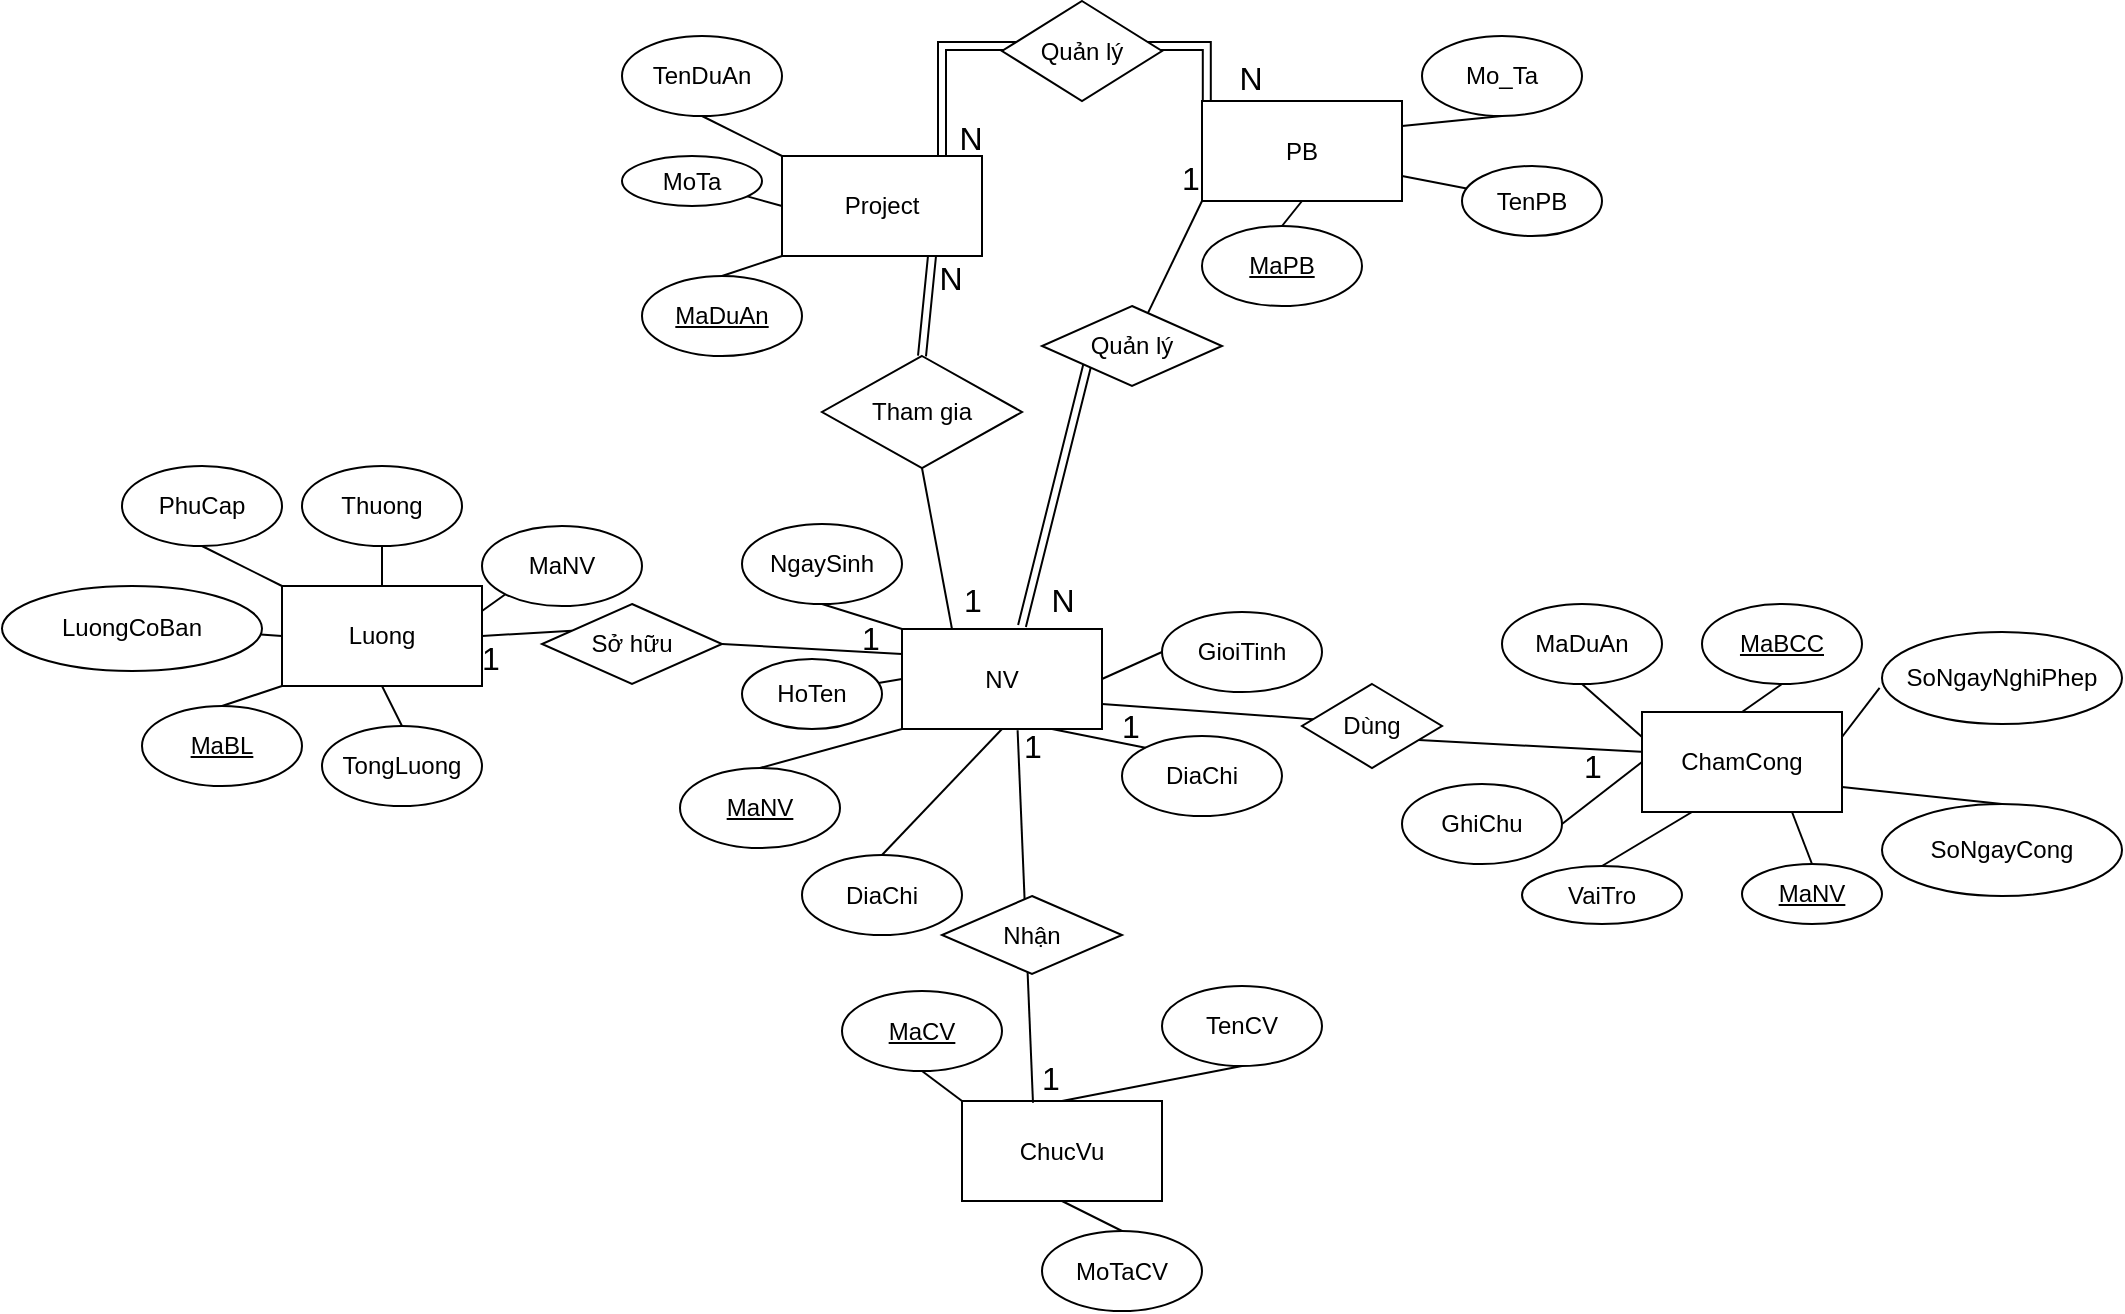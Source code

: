 <mxfile version="26.2.15" pages="3">
  <diagram name="Trang-1" id="7et00IJPyykRwGStqNOX">
    <mxGraphModel dx="1259" dy="769" grid="1" gridSize="10" guides="1" tooltips="1" connect="1" arrows="1" fold="1" page="1" pageScale="1" pageWidth="1169" pageHeight="827" math="0" shadow="0">
      <root>
        <mxCell id="0" />
        <mxCell id="1" parent="0" />
        <mxCell id="NXFoykUeZxpfGxxU2qMb-1" value="NV" style="rounded=0;whiteSpace=wrap;html=1;" parent="1" vertex="1">
          <mxGeometry x="460" y="341.5" width="100" height="50" as="geometry" />
        </mxCell>
        <mxCell id="NXFoykUeZxpfGxxU2qMb-2" value="" style="endArrow=none;html=1;rounded=0;entryX=0;entryY=1;entryDx=0;entryDy=0;exitX=0.5;exitY=0;exitDx=0;exitDy=0;" parent="1" source="NXFoykUeZxpfGxxU2qMb-3" target="NXFoykUeZxpfGxxU2qMb-1" edge="1">
          <mxGeometry width="50" height="50" relative="1" as="geometry">
            <mxPoint x="420" y="429" as="sourcePoint" />
            <mxPoint x="560" y="389" as="targetPoint" />
          </mxGeometry>
        </mxCell>
        <mxCell id="NXFoykUeZxpfGxxU2qMb-3" value="&lt;u&gt;MaNV&lt;/u&gt;" style="ellipse;whiteSpace=wrap;html=1;" parent="1" vertex="1">
          <mxGeometry x="349" y="411" width="80" height="40" as="geometry" />
        </mxCell>
        <mxCell id="NXFoykUeZxpfGxxU2qMb-4" value="" style="endArrow=none;html=1;rounded=0;exitX=0;exitY=0.5;exitDx=0;exitDy=0;" parent="1" source="NXFoykUeZxpfGxxU2qMb-1" target="NXFoykUeZxpfGxxU2qMb-5" edge="1">
          <mxGeometry width="50" height="50" relative="1" as="geometry">
            <mxPoint x="510" y="439" as="sourcePoint" />
            <mxPoint x="430" y="374" as="targetPoint" />
          </mxGeometry>
        </mxCell>
        <mxCell id="NXFoykUeZxpfGxxU2qMb-5" value="HoTen" style="ellipse;whiteSpace=wrap;html=1;" parent="1" vertex="1">
          <mxGeometry x="380" y="356.5" width="70" height="35" as="geometry" />
        </mxCell>
        <mxCell id="NXFoykUeZxpfGxxU2qMb-6" value="" style="endArrow=none;html=1;rounded=0;entryX=0;entryY=0;entryDx=0;entryDy=0;exitX=0.5;exitY=1;exitDx=0;exitDy=0;" parent="1" source="NXFoykUeZxpfGxxU2qMb-7" target="NXFoykUeZxpfGxxU2qMb-1" edge="1">
          <mxGeometry width="50" height="50" relative="1" as="geometry">
            <mxPoint x="430" y="329" as="sourcePoint" />
            <mxPoint x="560" y="389" as="targetPoint" />
          </mxGeometry>
        </mxCell>
        <mxCell id="NXFoykUeZxpfGxxU2qMb-7" value="NgaySinh" style="ellipse;whiteSpace=wrap;html=1;" parent="1" vertex="1">
          <mxGeometry x="380" y="289" width="80" height="40" as="geometry" />
        </mxCell>
        <mxCell id="NXFoykUeZxpfGxxU2qMb-8" value="" style="endArrow=none;html=1;rounded=0;exitX=1;exitY=0.5;exitDx=0;exitDy=0;entryX=0;entryY=0.5;entryDx=0;entryDy=0;" parent="1" source="NXFoykUeZxpfGxxU2qMb-1" target="NXFoykUeZxpfGxxU2qMb-10" edge="1">
          <mxGeometry width="50" height="50" relative="1" as="geometry">
            <mxPoint x="510" y="439" as="sourcePoint" />
            <mxPoint x="514" y="329" as="targetPoint" />
          </mxGeometry>
        </mxCell>
        <mxCell id="NXFoykUeZxpfGxxU2qMb-10" value="GioiTinh" style="ellipse;whiteSpace=wrap;html=1;" parent="1" vertex="1">
          <mxGeometry x="590" y="333" width="80" height="40" as="geometry" />
        </mxCell>
        <mxCell id="NXFoykUeZxpfGxxU2qMb-11" value="DiaChi" style="ellipse;whiteSpace=wrap;html=1;" parent="1" vertex="1">
          <mxGeometry x="410" y="454.5" width="80" height="40" as="geometry" />
        </mxCell>
        <mxCell id="NXFoykUeZxpfGxxU2qMb-12" value="" style="endArrow=none;html=1;rounded=0;entryX=0.5;entryY=1;entryDx=0;entryDy=0;exitX=0.5;exitY=0;exitDx=0;exitDy=0;" parent="1" source="NXFoykUeZxpfGxxU2qMb-11" target="NXFoykUeZxpfGxxU2qMb-1" edge="1">
          <mxGeometry width="50" height="50" relative="1" as="geometry">
            <mxPoint x="510" y="439" as="sourcePoint" />
            <mxPoint x="560" y="389" as="targetPoint" />
          </mxGeometry>
        </mxCell>
        <mxCell id="NXFoykUeZxpfGxxU2qMb-13" value="ChucVu" style="rounded=0;whiteSpace=wrap;html=1;" parent="1" vertex="1">
          <mxGeometry x="490" y="577.5" width="100" height="50" as="geometry" />
        </mxCell>
        <mxCell id="NXFoykUeZxpfGxxU2qMb-18" value="" style="endArrow=none;html=1;rounded=0;entryX=0;entryY=0;entryDx=0;entryDy=0;exitX=0.5;exitY=1;exitDx=0;exitDy=0;" parent="1" source="NXFoykUeZxpfGxxU2qMb-19" target="NXFoykUeZxpfGxxU2qMb-13" edge="1">
          <mxGeometry width="50" height="50" relative="1" as="geometry">
            <mxPoint x="460" y="542.5" as="sourcePoint" />
            <mxPoint x="590" y="602.5" as="targetPoint" />
          </mxGeometry>
        </mxCell>
        <mxCell id="NXFoykUeZxpfGxxU2qMb-19" value="&lt;u&gt;MaCV&lt;/u&gt;" style="ellipse;whiteSpace=wrap;html=1;" parent="1" vertex="1">
          <mxGeometry x="430" y="522.5" width="80" height="40" as="geometry" />
        </mxCell>
        <mxCell id="NXFoykUeZxpfGxxU2qMb-20" value="" style="endArrow=none;html=1;rounded=0;exitX=0.5;exitY=0;exitDx=0;exitDy=0;entryX=0.5;entryY=1;entryDx=0;entryDy=0;" parent="1" source="NXFoykUeZxpfGxxU2qMb-13" target="NXFoykUeZxpfGxxU2qMb-21" edge="1">
          <mxGeometry width="50" height="50" relative="1" as="geometry">
            <mxPoint x="540" y="652.5" as="sourcePoint" />
            <mxPoint x="544" y="542.5" as="targetPoint" />
          </mxGeometry>
        </mxCell>
        <mxCell id="NXFoykUeZxpfGxxU2qMb-21" value="TenCV" style="ellipse;whiteSpace=wrap;html=1;" parent="1" vertex="1">
          <mxGeometry x="590" y="520" width="80" height="40" as="geometry" />
        </mxCell>
        <mxCell id="NXFoykUeZxpfGxxU2qMb-24" value="PB" style="rounded=0;whiteSpace=wrap;html=1;" parent="1" vertex="1">
          <mxGeometry x="610" y="77.5" width="100" height="50" as="geometry" />
        </mxCell>
        <mxCell id="NXFoykUeZxpfGxxU2qMb-25" value="" style="endArrow=none;html=1;rounded=0;entryX=0.5;entryY=1;entryDx=0;entryDy=0;exitX=0.5;exitY=0;exitDx=0;exitDy=0;" parent="1" source="NXFoykUeZxpfGxxU2qMb-26" target="NXFoykUeZxpfGxxU2qMb-24" edge="1">
          <mxGeometry width="50" height="50" relative="1" as="geometry">
            <mxPoint x="520" y="165" as="sourcePoint" />
            <mxPoint x="660" y="125" as="targetPoint" />
          </mxGeometry>
        </mxCell>
        <mxCell id="NXFoykUeZxpfGxxU2qMb-26" value="&lt;u&gt;MaPB&lt;/u&gt;" style="ellipse;whiteSpace=wrap;html=1;" parent="1" vertex="1">
          <mxGeometry x="610" y="140" width="80" height="40" as="geometry" />
        </mxCell>
        <mxCell id="NXFoykUeZxpfGxxU2qMb-27" value="" style="endArrow=none;html=1;rounded=0;exitX=1;exitY=0.75;exitDx=0;exitDy=0;" parent="1" source="NXFoykUeZxpfGxxU2qMb-24" target="NXFoykUeZxpfGxxU2qMb-28" edge="1">
          <mxGeometry width="50" height="50" relative="1" as="geometry">
            <mxPoint x="610" y="175" as="sourcePoint" />
            <mxPoint x="530" y="110" as="targetPoint" />
          </mxGeometry>
        </mxCell>
        <mxCell id="NXFoykUeZxpfGxxU2qMb-28" value="TenPB" style="ellipse;whiteSpace=wrap;html=1;" parent="1" vertex="1">
          <mxGeometry x="740" y="110" width="70" height="35" as="geometry" />
        </mxCell>
        <mxCell id="NXFoykUeZxpfGxxU2qMb-29" value="" style="endArrow=none;html=1;rounded=0;entryX=1;entryY=0.25;entryDx=0;entryDy=0;exitX=0.5;exitY=1;exitDx=0;exitDy=0;" parent="1" source="NXFoykUeZxpfGxxU2qMb-30" target="NXFoykUeZxpfGxxU2qMb-24" edge="1">
          <mxGeometry width="50" height="50" relative="1" as="geometry">
            <mxPoint x="530" y="65" as="sourcePoint" />
            <mxPoint x="660" y="125" as="targetPoint" />
          </mxGeometry>
        </mxCell>
        <mxCell id="NXFoykUeZxpfGxxU2qMb-30" value="Mo_Ta" style="ellipse;whiteSpace=wrap;html=1;" parent="1" vertex="1">
          <mxGeometry x="720" y="45" width="80" height="40" as="geometry" />
        </mxCell>
        <mxCell id="xy0PG5wBmJkRGgTwB0UZ-10" value="MoTaCV" style="ellipse;whiteSpace=wrap;html=1;" parent="1" vertex="1">
          <mxGeometry x="530" y="642.5" width="80" height="40" as="geometry" />
        </mxCell>
        <mxCell id="xy0PG5wBmJkRGgTwB0UZ-11" value="" style="endArrow=none;html=1;rounded=0;entryX=0.5;entryY=0;entryDx=0;entryDy=0;exitX=0.5;exitY=1;exitDx=0;exitDy=0;" parent="1" source="NXFoykUeZxpfGxxU2qMb-13" target="xy0PG5wBmJkRGgTwB0UZ-10" edge="1">
          <mxGeometry width="50" height="50" relative="1" as="geometry">
            <mxPoint x="430" y="557.5" as="sourcePoint" />
            <mxPoint x="460" y="577.5" as="targetPoint" />
          </mxGeometry>
        </mxCell>
        <mxCell id="6cSm4ygbU5nVaPN-fZRX-1" value="Luong" style="rounded=0;whiteSpace=wrap;html=1;" parent="1" vertex="1">
          <mxGeometry x="150" y="320" width="100" height="50" as="geometry" />
        </mxCell>
        <mxCell id="6cSm4ygbU5nVaPN-fZRX-2" value="" style="endArrow=none;html=1;rounded=0;entryX=0;entryY=1;entryDx=0;entryDy=0;exitX=0.5;exitY=0;exitDx=0;exitDy=0;" parent="1" source="6cSm4ygbU5nVaPN-fZRX-3" target="6cSm4ygbU5nVaPN-fZRX-1" edge="1">
          <mxGeometry width="50" height="50" relative="1" as="geometry">
            <mxPoint x="110" y="400" as="sourcePoint" />
            <mxPoint x="250" y="360" as="targetPoint" />
          </mxGeometry>
        </mxCell>
        <mxCell id="6cSm4ygbU5nVaPN-fZRX-3" value="&lt;u&gt;MaBL&lt;/u&gt;" style="ellipse;whiteSpace=wrap;html=1;" parent="1" vertex="1">
          <mxGeometry x="80" y="380" width="80" height="40" as="geometry" />
        </mxCell>
        <mxCell id="6cSm4ygbU5nVaPN-fZRX-4" value="" style="endArrow=none;html=1;rounded=0;exitX=0;exitY=0.5;exitDx=0;exitDy=0;" parent="1" source="6cSm4ygbU5nVaPN-fZRX-1" target="6cSm4ygbU5nVaPN-fZRX-5" edge="1">
          <mxGeometry width="50" height="50" relative="1" as="geometry">
            <mxPoint x="200" y="410" as="sourcePoint" />
            <mxPoint x="120" y="345" as="targetPoint" />
          </mxGeometry>
        </mxCell>
        <mxCell id="6cSm4ygbU5nVaPN-fZRX-5" value="LuongCoBan" style="ellipse;whiteSpace=wrap;html=1;" parent="1" vertex="1">
          <mxGeometry x="10" y="320" width="130" height="42.5" as="geometry" />
        </mxCell>
        <mxCell id="6cSm4ygbU5nVaPN-fZRX-6" value="" style="endArrow=none;html=1;rounded=0;entryX=0;entryY=0;entryDx=0;entryDy=0;exitX=0.5;exitY=1;exitDx=0;exitDy=0;" parent="1" source="6cSm4ygbU5nVaPN-fZRX-7" target="6cSm4ygbU5nVaPN-fZRX-1" edge="1">
          <mxGeometry width="50" height="50" relative="1" as="geometry">
            <mxPoint x="120" y="300" as="sourcePoint" />
            <mxPoint x="250" y="360" as="targetPoint" />
          </mxGeometry>
        </mxCell>
        <mxCell id="6cSm4ygbU5nVaPN-fZRX-7" value="PhuCap" style="ellipse;whiteSpace=wrap;html=1;" parent="1" vertex="1">
          <mxGeometry x="70" y="260" width="80" height="40" as="geometry" />
        </mxCell>
        <mxCell id="6cSm4ygbU5nVaPN-fZRX-8" value="" style="endArrow=none;html=1;rounded=0;exitX=0.5;exitY=0;exitDx=0;exitDy=0;entryX=0.5;entryY=1;entryDx=0;entryDy=0;" parent="1" source="6cSm4ygbU5nVaPN-fZRX-1" target="6cSm4ygbU5nVaPN-fZRX-9" edge="1">
          <mxGeometry width="50" height="50" relative="1" as="geometry">
            <mxPoint x="200" y="410" as="sourcePoint" />
            <mxPoint x="204" y="300" as="targetPoint" />
          </mxGeometry>
        </mxCell>
        <mxCell id="6cSm4ygbU5nVaPN-fZRX-9" value="Thuong" style="ellipse;whiteSpace=wrap;html=1;" parent="1" vertex="1">
          <mxGeometry x="160" y="260" width="80" height="40" as="geometry" />
        </mxCell>
        <mxCell id="6cSm4ygbU5nVaPN-fZRX-10" value="TongLuong" style="ellipse;whiteSpace=wrap;html=1;" parent="1" vertex="1">
          <mxGeometry x="170" y="390" width="80" height="40" as="geometry" />
        </mxCell>
        <mxCell id="6cSm4ygbU5nVaPN-fZRX-11" value="" style="endArrow=none;html=1;rounded=0;entryX=0.5;entryY=1;entryDx=0;entryDy=0;exitX=0.5;exitY=0;exitDx=0;exitDy=0;" parent="1" source="6cSm4ygbU5nVaPN-fZRX-10" target="6cSm4ygbU5nVaPN-fZRX-1" edge="1">
          <mxGeometry width="50" height="50" relative="1" as="geometry">
            <mxPoint x="200" y="410" as="sourcePoint" />
            <mxPoint x="250" y="360" as="targetPoint" />
          </mxGeometry>
        </mxCell>
        <mxCell id="6cSm4ygbU5nVaPN-fZRX-12" value="MaNV" style="ellipse;whiteSpace=wrap;html=1;" parent="1" vertex="1">
          <mxGeometry x="250" y="290" width="80" height="40" as="geometry" />
        </mxCell>
        <mxCell id="6cSm4ygbU5nVaPN-fZRX-13" value="" style="endArrow=none;html=1;rounded=0;exitX=1;exitY=0.25;exitDx=0;exitDy=0;entryX=0;entryY=1;entryDx=0;entryDy=0;" parent="1" source="6cSm4ygbU5nVaPN-fZRX-1" target="6cSm4ygbU5nVaPN-fZRX-12" edge="1">
          <mxGeometry width="50" height="50" relative="1" as="geometry">
            <mxPoint x="210" y="330" as="sourcePoint" />
            <mxPoint x="210" y="310" as="targetPoint" />
          </mxGeometry>
        </mxCell>
        <mxCell id="6cSm4ygbU5nVaPN-fZRX-14" value="Project" style="rounded=0;whiteSpace=wrap;html=1;" parent="1" vertex="1">
          <mxGeometry x="400" y="105" width="100" height="50" as="geometry" />
        </mxCell>
        <mxCell id="6cSm4ygbU5nVaPN-fZRX-15" value="" style="endArrow=none;html=1;rounded=0;entryX=0;entryY=1;entryDx=0;entryDy=0;exitX=0.5;exitY=0;exitDx=0;exitDy=0;" parent="1" source="6cSm4ygbU5nVaPN-fZRX-16" target="6cSm4ygbU5nVaPN-fZRX-14" edge="1">
          <mxGeometry width="50" height="50" relative="1" as="geometry">
            <mxPoint x="360" y="185" as="sourcePoint" />
            <mxPoint x="500" y="145" as="targetPoint" />
          </mxGeometry>
        </mxCell>
        <mxCell id="6cSm4ygbU5nVaPN-fZRX-16" value="&lt;u&gt;MaDuAn&lt;/u&gt;" style="ellipse;whiteSpace=wrap;html=1;" parent="1" vertex="1">
          <mxGeometry x="330" y="165" width="80" height="40" as="geometry" />
        </mxCell>
        <mxCell id="6cSm4ygbU5nVaPN-fZRX-17" value="" style="endArrow=none;html=1;rounded=0;exitX=0;exitY=0.5;exitDx=0;exitDy=0;" parent="1" source="6cSm4ygbU5nVaPN-fZRX-14" target="6cSm4ygbU5nVaPN-fZRX-18" edge="1">
          <mxGeometry width="50" height="50" relative="1" as="geometry">
            <mxPoint x="450" y="195" as="sourcePoint" />
            <mxPoint x="370" y="130" as="targetPoint" />
          </mxGeometry>
        </mxCell>
        <mxCell id="6cSm4ygbU5nVaPN-fZRX-18" value="MoTa" style="ellipse;whiteSpace=wrap;html=1;" parent="1" vertex="1">
          <mxGeometry x="320" y="105" width="70" height="25" as="geometry" />
        </mxCell>
        <mxCell id="6cSm4ygbU5nVaPN-fZRX-19" value="" style="endArrow=none;html=1;rounded=0;entryX=0;entryY=0;entryDx=0;entryDy=0;exitX=0.5;exitY=1;exitDx=0;exitDy=0;" parent="1" source="6cSm4ygbU5nVaPN-fZRX-20" target="6cSm4ygbU5nVaPN-fZRX-14" edge="1">
          <mxGeometry width="50" height="50" relative="1" as="geometry">
            <mxPoint x="370" y="85" as="sourcePoint" />
            <mxPoint x="500" y="145" as="targetPoint" />
          </mxGeometry>
        </mxCell>
        <mxCell id="6cSm4ygbU5nVaPN-fZRX-20" value="TenDuAn" style="ellipse;whiteSpace=wrap;html=1;" parent="1" vertex="1">
          <mxGeometry x="320" y="45" width="80" height="40" as="geometry" />
        </mxCell>
        <mxCell id="6cSm4ygbU5nVaPN-fZRX-26" value="ChamCong" style="rounded=0;whiteSpace=wrap;html=1;" parent="1" vertex="1">
          <mxGeometry x="830" y="383" width="100" height="50" as="geometry" />
        </mxCell>
        <mxCell id="6cSm4ygbU5nVaPN-fZRX-27" value="" style="endArrow=none;html=1;rounded=0;entryX=0.25;entryY=1;entryDx=0;entryDy=0;exitX=0.5;exitY=0;exitDx=0;exitDy=0;" parent="1" source="6cSm4ygbU5nVaPN-fZRX-31" target="6cSm4ygbU5nVaPN-fZRX-26" edge="1">
          <mxGeometry width="50" height="50" relative="1" as="geometry">
            <mxPoint x="770" y="445.5" as="sourcePoint" />
            <mxPoint x="800" y="435.5" as="targetPoint" />
          </mxGeometry>
        </mxCell>
        <mxCell id="6cSm4ygbU5nVaPN-fZRX-28" value="" style="endArrow=none;html=1;rounded=0;exitX=0.75;exitY=1;exitDx=0;exitDy=0;entryX=0.5;entryY=0;entryDx=0;entryDy=0;" parent="1" source="6cSm4ygbU5nVaPN-fZRX-26" target="6cSm4ygbU5nVaPN-fZRX-32" edge="1">
          <mxGeometry width="50" height="50" relative="1" as="geometry">
            <mxPoint x="800" y="410.5" as="sourcePoint" />
            <mxPoint x="920" y="479" as="targetPoint" />
          </mxGeometry>
        </mxCell>
        <mxCell id="6cSm4ygbU5nVaPN-fZRX-29" value="" style="endArrow=none;html=1;rounded=0;entryX=0;entryY=0.25;entryDx=0;entryDy=0;exitX=0.5;exitY=1;exitDx=0;exitDy=0;" parent="1" source="6cSm4ygbU5nVaPN-fZRX-30" target="6cSm4ygbU5nVaPN-fZRX-26" edge="1">
          <mxGeometry width="50" height="50" relative="1" as="geometry">
            <mxPoint x="770" y="365.5" as="sourcePoint" />
            <mxPoint x="800" y="385.5" as="targetPoint" />
          </mxGeometry>
        </mxCell>
        <mxCell id="6cSm4ygbU5nVaPN-fZRX-30" value="MaDuAn" style="ellipse;whiteSpace=wrap;html=1;" parent="1" vertex="1">
          <mxGeometry x="760" y="329" width="80" height="40" as="geometry" />
        </mxCell>
        <mxCell id="6cSm4ygbU5nVaPN-fZRX-31" value="VaiTro" style="ellipse;whiteSpace=wrap;html=1;" parent="1" vertex="1">
          <mxGeometry x="770" y="460" width="80" height="29" as="geometry" />
        </mxCell>
        <mxCell id="6cSm4ygbU5nVaPN-fZRX-32" value="&lt;u&gt;MaNV&lt;/u&gt;" style="ellipse;whiteSpace=wrap;html=1;" parent="1" vertex="1">
          <mxGeometry x="880" y="459" width="70" height="30" as="geometry" />
        </mxCell>
        <mxCell id="3IJxAIIW70hlNAQewpr6-1" value="DiaChi" style="ellipse;whiteSpace=wrap;html=1;" vertex="1" parent="1">
          <mxGeometry x="570" y="395" width="80" height="40" as="geometry" />
        </mxCell>
        <mxCell id="3IJxAIIW70hlNAQewpr6-2" value="" style="endArrow=none;html=1;rounded=0;entryX=0.75;entryY=1;entryDx=0;entryDy=0;exitX=0;exitY=0;exitDx=0;exitDy=0;" edge="1" parent="1" source="3IJxAIIW70hlNAQewpr6-1" target="NXFoykUeZxpfGxxU2qMb-1">
          <mxGeometry width="50" height="50" relative="1" as="geometry">
            <mxPoint x="530" y="429" as="sourcePoint" />
            <mxPoint x="520" y="409" as="targetPoint" />
          </mxGeometry>
        </mxCell>
        <mxCell id="3IJxAIIW70hlNAQewpr6-3" value="&lt;u&gt;MaBCC&lt;/u&gt;" style="ellipse;whiteSpace=wrap;html=1;" vertex="1" parent="1">
          <mxGeometry x="860" y="329" width="80" height="40" as="geometry" />
        </mxCell>
        <mxCell id="3IJxAIIW70hlNAQewpr6-4" value="" style="endArrow=none;html=1;rounded=0;fontSize=12;startSize=8;endSize=8;curved=1;exitX=0.5;exitY=0;exitDx=0;exitDy=0;entryX=0.5;entryY=1;entryDx=0;entryDy=0;" edge="1" parent="1" source="6cSm4ygbU5nVaPN-fZRX-26" target="3IJxAIIW70hlNAQewpr6-3">
          <mxGeometry width="50" height="50" relative="1" as="geometry">
            <mxPoint x="820" y="419" as="sourcePoint" />
            <mxPoint x="870" y="369" as="targetPoint" />
          </mxGeometry>
        </mxCell>
        <mxCell id="3IJxAIIW70hlNAQewpr6-7" value="" style="endArrow=none;html=1;rounded=0;exitX=1;exitY=0.75;exitDx=0;exitDy=0;entryX=0.5;entryY=0;entryDx=0;entryDy=0;" edge="1" target="3IJxAIIW70hlNAQewpr6-8" parent="1" source="6cSm4ygbU5nVaPN-fZRX-26">
          <mxGeometry width="50" height="50" relative="1" as="geometry">
            <mxPoint x="885" y="439" as="sourcePoint" />
            <mxPoint x="930" y="489" as="targetPoint" />
          </mxGeometry>
        </mxCell>
        <mxCell id="3IJxAIIW70hlNAQewpr6-8" value="SoNgayCong" style="ellipse;whiteSpace=wrap;html=1;" vertex="1" parent="1">
          <mxGeometry x="950" y="429" width="120" height="46" as="geometry" />
        </mxCell>
        <mxCell id="3IJxAIIW70hlNAQewpr6-10" value="SoNgayNghiPhep" style="ellipse;whiteSpace=wrap;html=1;" vertex="1" parent="1">
          <mxGeometry x="950" y="343" width="120" height="46" as="geometry" />
        </mxCell>
        <mxCell id="3IJxAIIW70hlNAQewpr6-11" value="" style="endArrow=none;html=1;rounded=0;exitX=1;exitY=0.25;exitDx=0;exitDy=0;entryX=-0.01;entryY=0.608;entryDx=0;entryDy=0;entryPerimeter=0;" edge="1" parent="1" source="6cSm4ygbU5nVaPN-fZRX-26" target="3IJxAIIW70hlNAQewpr6-10">
          <mxGeometry width="50" height="50" relative="1" as="geometry">
            <mxPoint x="910" y="427" as="sourcePoint" />
            <mxPoint x="1050" y="463" as="targetPoint" />
          </mxGeometry>
        </mxCell>
        <mxCell id="3IJxAIIW70hlNAQewpr6-12" value="GhiChu" style="ellipse;whiteSpace=wrap;html=1;" vertex="1" parent="1">
          <mxGeometry x="710" y="419" width="80" height="40" as="geometry" />
        </mxCell>
        <mxCell id="3IJxAIIW70hlNAQewpr6-13" value="" style="endArrow=none;html=1;rounded=0;entryX=0;entryY=0.5;entryDx=0;entryDy=0;exitX=1;exitY=0.5;exitDx=0;exitDy=0;" edge="1" parent="1" source="3IJxAIIW70hlNAQewpr6-12" target="6cSm4ygbU5nVaPN-fZRX-26">
          <mxGeometry width="50" height="50" relative="1" as="geometry">
            <mxPoint x="770" y="480" as="sourcePoint" />
            <mxPoint x="835" y="439" as="targetPoint" />
          </mxGeometry>
        </mxCell>
        <mxCell id="3IJxAIIW70hlNAQewpr6-16" value="" style="endArrow=none;html=1;rounded=0;fontSize=12;curved=1;entryX=0.75;entryY=1;entryDx=0;entryDy=0;exitX=0.5;exitY=0;exitDx=0;exitDy=0;shape=link;" edge="1" parent="1" source="3IJxAIIW70hlNAQewpr6-17" target="6cSm4ygbU5nVaPN-fZRX-14">
          <mxGeometry width="50" height="50" relative="1" as="geometry">
            <mxPoint x="490" y="410" as="sourcePoint" />
            <mxPoint x="540" y="360" as="targetPoint" />
          </mxGeometry>
        </mxCell>
        <mxCell id="3IJxAIIW70hlNAQewpr6-20" value="" style="endArrow=none;html=1;rounded=0;fontSize=12;startSize=8;endSize=8;curved=1;entryX=0.5;entryY=1;entryDx=0;entryDy=0;exitX=0.25;exitY=0;exitDx=0;exitDy=0;" edge="1" parent="1" source="NXFoykUeZxpfGxxU2qMb-1" target="3IJxAIIW70hlNAQewpr6-17">
          <mxGeometry width="50" height="50" relative="1" as="geometry">
            <mxPoint x="475" y="349" as="sourcePoint" />
            <mxPoint x="475" y="155" as="targetPoint" />
          </mxGeometry>
        </mxCell>
        <mxCell id="3IJxAIIW70hlNAQewpr6-17" value="Tham gia" style="rhombus;whiteSpace=wrap;html=1;" vertex="1" parent="1">
          <mxGeometry x="420" y="205" width="100" height="56" as="geometry" />
        </mxCell>
        <mxCell id="3IJxAIIW70hlNAQewpr6-21" value="1" style="text;html=1;align=center;verticalAlign=middle;resizable=0;points=[];autosize=1;strokeColor=none;fillColor=none;fontSize=16;" vertex="1" parent="1">
          <mxGeometry x="480" y="311.5" width="30" height="30" as="geometry" />
        </mxCell>
        <mxCell id="3IJxAIIW70hlNAQewpr6-22" value="N" style="text;html=1;align=center;verticalAlign=middle;resizable=0;points=[];autosize=1;strokeColor=none;fillColor=none;fontSize=16;" vertex="1" parent="1">
          <mxGeometry x="464" y="151" width="40" height="30" as="geometry" />
        </mxCell>
        <mxCell id="3IJxAIIW70hlNAQewpr6-23" value="" style="endArrow=none;html=1;rounded=0;fontSize=12;startSize=8;endSize=8;curved=1;entryX=0;entryY=1;entryDx=0;entryDy=0;" edge="1" parent="1" source="3IJxAIIW70hlNAQewpr6-24" target="NXFoykUeZxpfGxxU2qMb-24">
          <mxGeometry width="50" height="50" relative="1" as="geometry">
            <mxPoint x="520" y="340" as="sourcePoint" />
            <mxPoint x="600" y="130" as="targetPoint" />
          </mxGeometry>
        </mxCell>
        <mxCell id="3IJxAIIW70hlNAQewpr6-25" value="" style="endArrow=none;html=1;rounded=0;fontSize=12;curved=1;entryX=0;entryY=1;entryDx=0;entryDy=0;shape=link;" edge="1" parent="1" target="3IJxAIIW70hlNAQewpr6-24">
          <mxGeometry width="50" height="50" relative="1" as="geometry">
            <mxPoint x="520" y="340" as="sourcePoint" />
            <mxPoint x="610" y="128" as="targetPoint" />
          </mxGeometry>
        </mxCell>
        <mxCell id="3IJxAIIW70hlNAQewpr6-24" value="Quản lý" style="rhombus;whiteSpace=wrap;html=1;" vertex="1" parent="1">
          <mxGeometry x="530" y="180" width="90" height="40" as="geometry" />
        </mxCell>
        <mxCell id="3IJxAIIW70hlNAQewpr6-26" value="1" style="text;html=1;align=center;verticalAlign=middle;resizable=0;points=[];autosize=1;strokeColor=none;fillColor=none;fontSize=16;" vertex="1" parent="1">
          <mxGeometry x="589" y="101" width="30" height="30" as="geometry" />
        </mxCell>
        <mxCell id="3IJxAIIW70hlNAQewpr6-27" value="N" style="text;html=1;align=center;verticalAlign=middle;resizable=0;points=[];autosize=1;strokeColor=none;fillColor=none;fontSize=16;" vertex="1" parent="1">
          <mxGeometry x="520" y="311.5" width="40" height="30" as="geometry" />
        </mxCell>
        <mxCell id="3IJxAIIW70hlNAQewpr6-28" value="" style="endArrow=none;html=1;rounded=0;fontSize=12;startSize=8;endSize=8;curved=1;exitX=1;exitY=0.75;exitDx=0;exitDy=0;entryX=-0.005;entryY=0.398;entryDx=0;entryDy=0;entryPerimeter=0;" edge="1" parent="1" source="3IJxAIIW70hlNAQewpr6-29" target="6cSm4ygbU5nVaPN-fZRX-26">
          <mxGeometry width="50" height="50" relative="1" as="geometry">
            <mxPoint x="540" y="430" as="sourcePoint" />
            <mxPoint x="590" y="380" as="targetPoint" />
          </mxGeometry>
        </mxCell>
        <mxCell id="3IJxAIIW70hlNAQewpr6-30" value="" style="endArrow=none;html=1;rounded=0;fontSize=12;startSize=8;endSize=8;curved=1;exitX=1;exitY=0.75;exitDx=0;exitDy=0;entryX=0.128;entryY=0.425;entryDx=0;entryDy=0;entryPerimeter=0;" edge="1" parent="1" source="NXFoykUeZxpfGxxU2qMb-1" target="3IJxAIIW70hlNAQewpr6-29">
          <mxGeometry width="50" height="50" relative="1" as="geometry">
            <mxPoint x="560" y="379" as="sourcePoint" />
            <mxPoint x="830" y="403" as="targetPoint" />
          </mxGeometry>
        </mxCell>
        <mxCell id="3IJxAIIW70hlNAQewpr6-29" value="Dùng" style="rhombus;whiteSpace=wrap;html=1;" vertex="1" parent="1">
          <mxGeometry x="660" y="369" width="70" height="42" as="geometry" />
        </mxCell>
        <mxCell id="3IJxAIIW70hlNAQewpr6-31" value="1" style="text;html=1;align=center;verticalAlign=middle;resizable=0;points=[];autosize=1;strokeColor=none;fillColor=none;fontSize=16;" vertex="1" parent="1">
          <mxGeometry x="559" y="375" width="30" height="30" as="geometry" />
        </mxCell>
        <mxCell id="3IJxAIIW70hlNAQewpr6-32" value="1" style="text;html=1;align=center;verticalAlign=middle;resizable=0;points=[];autosize=1;strokeColor=none;fillColor=none;fontSize=16;" vertex="1" parent="1">
          <mxGeometry x="790" y="395" width="30" height="30" as="geometry" />
        </mxCell>
        <mxCell id="3IJxAIIW70hlNAQewpr6-33" value="" style="endArrow=none;html=1;rounded=0;fontSize=12;startSize=8;endSize=8;curved=1;exitX=1;exitY=0.5;exitDx=0;exitDy=0;entryX=0;entryY=0.25;entryDx=0;entryDy=0;" edge="1" parent="1" source="3IJxAIIW70hlNAQewpr6-34" target="NXFoykUeZxpfGxxU2qMb-1">
          <mxGeometry width="50" height="50" relative="1" as="geometry">
            <mxPoint x="340" y="490" as="sourcePoint" />
            <mxPoint x="390" y="440" as="targetPoint" />
          </mxGeometry>
        </mxCell>
        <mxCell id="3IJxAIIW70hlNAQewpr6-35" value="" style="endArrow=none;html=1;rounded=0;fontSize=12;startSize=8;endSize=8;curved=1;exitX=1;exitY=0.5;exitDx=0;exitDy=0;entryX=0;entryY=0.25;entryDx=0;entryDy=0;" edge="1" parent="1" source="6cSm4ygbU5nVaPN-fZRX-1" target="3IJxAIIW70hlNAQewpr6-34">
          <mxGeometry width="50" height="50" relative="1" as="geometry">
            <mxPoint x="250" y="345" as="sourcePoint" />
            <mxPoint x="460" y="354" as="targetPoint" />
          </mxGeometry>
        </mxCell>
        <mxCell id="3IJxAIIW70hlNAQewpr6-34" value="Sở hữu" style="rhombus;whiteSpace=wrap;html=1;" vertex="1" parent="1">
          <mxGeometry x="280" y="329" width="90" height="40" as="geometry" />
        </mxCell>
        <mxCell id="3IJxAIIW70hlNAQewpr6-36" value="1" style="text;html=1;align=center;verticalAlign=middle;resizable=0;points=[];autosize=1;strokeColor=none;fillColor=none;fontSize=16;" vertex="1" parent="1">
          <mxGeometry x="429" y="331" width="30" height="30" as="geometry" />
        </mxCell>
        <mxCell id="3IJxAIIW70hlNAQewpr6-37" value="1" style="text;html=1;align=center;verticalAlign=middle;resizable=0;points=[];autosize=1;strokeColor=none;fillColor=none;fontSize=16;" vertex="1" parent="1">
          <mxGeometry x="239" y="341" width="30" height="30" as="geometry" />
        </mxCell>
        <mxCell id="3IJxAIIW70hlNAQewpr6-38" value="" style="endArrow=none;html=1;rounded=0;fontSize=12;startSize=8;endSize=8;curved=1;exitX=0.355;exitY=0.018;exitDx=0;exitDy=0;exitPerimeter=0;entryX=0.578;entryY=1.013;entryDx=0;entryDy=0;entryPerimeter=0;" edge="1" parent="1" source="NXFoykUeZxpfGxxU2qMb-13" target="NXFoykUeZxpfGxxU2qMb-1">
          <mxGeometry width="50" height="50" relative="1" as="geometry">
            <mxPoint x="500" y="460" as="sourcePoint" />
            <mxPoint x="550" y="410" as="targetPoint" />
          </mxGeometry>
        </mxCell>
        <mxCell id="3IJxAIIW70hlNAQewpr6-39" value="Nhận" style="rhombus;whiteSpace=wrap;html=1;" vertex="1" parent="1">
          <mxGeometry x="480" y="475" width="90" height="39" as="geometry" />
        </mxCell>
        <mxCell id="3IJxAIIW70hlNAQewpr6-40" value="1" style="text;html=1;align=center;verticalAlign=middle;resizable=0;points=[];autosize=1;strokeColor=none;fillColor=none;fontSize=16;" vertex="1" parent="1">
          <mxGeometry x="510" y="385" width="30" height="30" as="geometry" />
        </mxCell>
        <mxCell id="3IJxAIIW70hlNAQewpr6-41" value="1" style="text;html=1;align=center;verticalAlign=middle;resizable=0;points=[];autosize=1;strokeColor=none;fillColor=none;fontSize=16;" vertex="1" parent="1">
          <mxGeometry x="519" y="551" width="30" height="30" as="geometry" />
        </mxCell>
        <mxCell id="3IJxAIIW70hlNAQewpr6-42" value="" style="endArrow=none;html=1;rounded=0;fontSize=12;entryX=0.024;entryY=-0.008;entryDx=0;entryDy=0;edgeStyle=orthogonalEdgeStyle;shape=link;exitX=0.778;exitY=0.005;exitDx=0;exitDy=0;exitPerimeter=0;entryPerimeter=0;" edge="1" parent="1" target="NXFoykUeZxpfGxxU2qMb-24">
          <mxGeometry width="50" height="50" relative="1" as="geometry">
            <mxPoint x="480.0" y="105" as="sourcePoint" />
            <mxPoint x="612.2" y="89.75" as="targetPoint" />
            <Array as="points">
              <mxPoint x="480" y="50" />
              <mxPoint x="612" y="50" />
            </Array>
          </mxGeometry>
        </mxCell>
        <mxCell id="3IJxAIIW70hlNAQewpr6-43" value="Quản lý" style="rhombus;whiteSpace=wrap;html=1;" vertex="1" parent="1">
          <mxGeometry x="510" y="27.5" width="80" height="50" as="geometry" />
        </mxCell>
        <mxCell id="3IJxAIIW70hlNAQewpr6-44" value="N" style="text;html=1;align=center;verticalAlign=middle;resizable=0;points=[];autosize=1;strokeColor=none;fillColor=none;fontSize=16;" vertex="1" parent="1">
          <mxGeometry x="474" y="81" width="40" height="30" as="geometry" />
        </mxCell>
        <mxCell id="3IJxAIIW70hlNAQewpr6-45" value="N" style="text;html=1;align=center;verticalAlign=middle;resizable=0;points=[];autosize=1;strokeColor=none;fillColor=none;fontSize=16;" vertex="1" parent="1">
          <mxGeometry x="614" y="51" width="40" height="30" as="geometry" />
        </mxCell>
      </root>
    </mxGraphModel>
  </diagram>
  <diagram id="JMGNxbEtxx1bysPvsZxZ" name="Trang-2">
    <mxGraphModel dx="1362" dy="593" grid="1" gridSize="10" guides="1" tooltips="1" connect="1" arrows="1" fold="1" page="1" pageScale="1" pageWidth="1169" pageHeight="827" math="0" shadow="0">
      <root>
        <mxCell id="0" />
        <mxCell id="1" parent="0" />
        <mxCell id="pLH9TjfWcigbwT6SwB4h-11" value="&lt;font style=&quot;vertical-align: inherit;&quot;&gt;&lt;font style=&quot;vertical-align: inherit;&quot;&gt;Nhân viên&lt;/font&gt;&lt;/font&gt;" style="shape=table;startSize=30;container=1;collapsible=1;childLayout=tableLayout;fixedRows=1;rowLines=0;fontStyle=1;align=center;resizeLast=1;html=1;" vertex="1" parent="1">
          <mxGeometry x="390" y="220" width="180" height="180" as="geometry" />
        </mxCell>
        <mxCell id="pLH9TjfWcigbwT6SwB4h-12" value="" style="shape=tableRow;horizontal=0;startSize=0;swimlaneHead=0;swimlaneBody=0;fillColor=none;collapsible=0;dropTarget=0;points=[[0,0.5],[1,0.5]];portConstraint=eastwest;top=0;left=0;right=0;bottom=1;" vertex="1" parent="pLH9TjfWcigbwT6SwB4h-11">
          <mxGeometry y="30" width="180" height="30" as="geometry" />
        </mxCell>
        <mxCell id="pLH9TjfWcigbwT6SwB4h-13" value="PK" style="shape=partialRectangle;connectable=0;fillColor=none;top=0;left=0;bottom=0;right=0;fontStyle=1;overflow=hidden;whiteSpace=wrap;html=1;" vertex="1" parent="pLH9TjfWcigbwT6SwB4h-12">
          <mxGeometry width="30" height="30" as="geometry">
            <mxRectangle width="30" height="30" as="alternateBounds" />
          </mxGeometry>
        </mxCell>
        <mxCell id="pLH9TjfWcigbwT6SwB4h-14" value="MaNV" style="shape=partialRectangle;connectable=0;fillColor=none;top=0;left=0;bottom=0;right=0;align=left;spacingLeft=6;fontStyle=5;overflow=hidden;whiteSpace=wrap;html=1;" vertex="1" parent="pLH9TjfWcigbwT6SwB4h-12">
          <mxGeometry x="30" width="150" height="30" as="geometry">
            <mxRectangle width="150" height="30" as="alternateBounds" />
          </mxGeometry>
        </mxCell>
        <mxCell id="pLH9TjfWcigbwT6SwB4h-15" value="" style="shape=tableRow;horizontal=0;startSize=0;swimlaneHead=0;swimlaneBody=0;fillColor=none;collapsible=0;dropTarget=0;points=[[0,0.5],[1,0.5]];portConstraint=eastwest;top=0;left=0;right=0;bottom=0;" vertex="1" parent="pLH9TjfWcigbwT6SwB4h-11">
          <mxGeometry y="60" width="180" height="30" as="geometry" />
        </mxCell>
        <mxCell id="pLH9TjfWcigbwT6SwB4h-16" value="" style="shape=partialRectangle;connectable=0;fillColor=none;top=0;left=0;bottom=0;right=0;editable=1;overflow=hidden;whiteSpace=wrap;html=1;" vertex="1" parent="pLH9TjfWcigbwT6SwB4h-15">
          <mxGeometry width="30" height="30" as="geometry">
            <mxRectangle width="30" height="30" as="alternateBounds" />
          </mxGeometry>
        </mxCell>
        <mxCell id="pLH9TjfWcigbwT6SwB4h-17" value="TenNV" style="shape=partialRectangle;connectable=0;fillColor=none;top=0;left=0;bottom=0;right=0;align=left;spacingLeft=6;overflow=hidden;whiteSpace=wrap;html=1;" vertex="1" parent="pLH9TjfWcigbwT6SwB4h-15">
          <mxGeometry x="30" width="150" height="30" as="geometry">
            <mxRectangle width="150" height="30" as="alternateBounds" />
          </mxGeometry>
        </mxCell>
        <mxCell id="pLH9TjfWcigbwT6SwB4h-18" value="" style="shape=tableRow;horizontal=0;startSize=0;swimlaneHead=0;swimlaneBody=0;fillColor=none;collapsible=0;dropTarget=0;points=[[0,0.5],[1,0.5]];portConstraint=eastwest;top=0;left=0;right=0;bottom=0;" vertex="1" parent="pLH9TjfWcigbwT6SwB4h-11">
          <mxGeometry y="90" width="180" height="30" as="geometry" />
        </mxCell>
        <mxCell id="pLH9TjfWcigbwT6SwB4h-19" value="" style="shape=partialRectangle;connectable=0;fillColor=none;top=0;left=0;bottom=0;right=0;editable=1;overflow=hidden;whiteSpace=wrap;html=1;" vertex="1" parent="pLH9TjfWcigbwT6SwB4h-18">
          <mxGeometry width="30" height="30" as="geometry">
            <mxRectangle width="30" height="30" as="alternateBounds" />
          </mxGeometry>
        </mxCell>
        <mxCell id="pLH9TjfWcigbwT6SwB4h-20" value="ChucVu" style="shape=partialRectangle;connectable=0;fillColor=none;top=0;left=0;bottom=0;right=0;align=left;spacingLeft=6;overflow=hidden;whiteSpace=wrap;html=1;" vertex="1" parent="pLH9TjfWcigbwT6SwB4h-18">
          <mxGeometry x="30" width="150" height="30" as="geometry">
            <mxRectangle width="150" height="30" as="alternateBounds" />
          </mxGeometry>
        </mxCell>
        <mxCell id="pLH9TjfWcigbwT6SwB4h-21" value="" style="shape=tableRow;horizontal=0;startSize=0;swimlaneHead=0;swimlaneBody=0;fillColor=none;collapsible=0;dropTarget=0;points=[[0,0.5],[1,0.5]];portConstraint=eastwest;top=0;left=0;right=0;bottom=0;" vertex="1" parent="pLH9TjfWcigbwT6SwB4h-11">
          <mxGeometry y="120" width="180" height="30" as="geometry" />
        </mxCell>
        <mxCell id="pLH9TjfWcigbwT6SwB4h-22" value="" style="shape=partialRectangle;connectable=0;fillColor=none;top=0;left=0;bottom=0;right=0;editable=1;overflow=hidden;whiteSpace=wrap;html=1;" vertex="1" parent="pLH9TjfWcigbwT6SwB4h-21">
          <mxGeometry width="30" height="30" as="geometry">
            <mxRectangle width="30" height="30" as="alternateBounds" />
          </mxGeometry>
        </mxCell>
        <mxCell id="pLH9TjfWcigbwT6SwB4h-23" value="SDT" style="shape=partialRectangle;connectable=0;fillColor=none;top=0;left=0;bottom=0;right=0;align=left;spacingLeft=6;overflow=hidden;whiteSpace=wrap;html=1;" vertex="1" parent="pLH9TjfWcigbwT6SwB4h-21">
          <mxGeometry x="30" width="150" height="30" as="geometry">
            <mxRectangle width="150" height="30" as="alternateBounds" />
          </mxGeometry>
        </mxCell>
        <mxCell id="gSgTonZ51AdU9PCiO-J4-54" value="" style="shape=tableRow;horizontal=0;startSize=0;swimlaneHead=0;swimlaneBody=0;fillColor=none;collapsible=0;dropTarget=0;points=[[0,0.5],[1,0.5]];portConstraint=eastwest;top=0;left=0;right=0;bottom=0;" vertex="1" parent="pLH9TjfWcigbwT6SwB4h-11">
          <mxGeometry y="150" width="180" height="30" as="geometry" />
        </mxCell>
        <mxCell id="gSgTonZ51AdU9PCiO-J4-55" value="" style="shape=partialRectangle;connectable=0;fillColor=none;top=0;left=0;bottom=0;right=0;editable=1;overflow=hidden;whiteSpace=wrap;html=1;" vertex="1" parent="gSgTonZ51AdU9PCiO-J4-54">
          <mxGeometry width="30" height="30" as="geometry">
            <mxRectangle width="30" height="30" as="alternateBounds" />
          </mxGeometry>
        </mxCell>
        <mxCell id="gSgTonZ51AdU9PCiO-J4-56" value="GioiTinh" style="shape=partialRectangle;connectable=0;fillColor=none;top=0;left=0;bottom=0;right=0;align=left;spacingLeft=6;overflow=hidden;whiteSpace=wrap;html=1;" vertex="1" parent="gSgTonZ51AdU9PCiO-J4-54">
          <mxGeometry x="30" width="150" height="30" as="geometry">
            <mxRectangle width="150" height="30" as="alternateBounds" />
          </mxGeometry>
        </mxCell>
        <mxCell id="gSgTonZ51AdU9PCiO-J4-57" value="CongTy" style="shape=table;startSize=30;container=1;collapsible=1;childLayout=tableLayout;fixedRows=1;rowLines=0;fontStyle=1;align=center;resizeLast=1;html=1;" vertex="1" parent="1">
          <mxGeometry x="410" y="520" width="180" height="150" as="geometry" />
        </mxCell>
        <mxCell id="gSgTonZ51AdU9PCiO-J4-58" value="" style="shape=tableRow;horizontal=0;startSize=0;swimlaneHead=0;swimlaneBody=0;fillColor=none;collapsible=0;dropTarget=0;points=[[0,0.5],[1,0.5]];portConstraint=eastwest;top=0;left=0;right=0;bottom=1;" vertex="1" parent="gSgTonZ51AdU9PCiO-J4-57">
          <mxGeometry y="30" width="180" height="30" as="geometry" />
        </mxCell>
        <mxCell id="gSgTonZ51AdU9PCiO-J4-59" value="PK" style="shape=partialRectangle;connectable=0;fillColor=none;top=0;left=0;bottom=0;right=0;fontStyle=1;overflow=hidden;whiteSpace=wrap;html=1;" vertex="1" parent="gSgTonZ51AdU9PCiO-J4-58">
          <mxGeometry width="30" height="30" as="geometry">
            <mxRectangle width="30" height="30" as="alternateBounds" />
          </mxGeometry>
        </mxCell>
        <mxCell id="gSgTonZ51AdU9PCiO-J4-60" value="MaCT" style="shape=partialRectangle;connectable=0;fillColor=none;top=0;left=0;bottom=0;right=0;align=left;spacingLeft=6;fontStyle=5;overflow=hidden;whiteSpace=wrap;html=1;" vertex="1" parent="gSgTonZ51AdU9PCiO-J4-58">
          <mxGeometry x="30" width="150" height="30" as="geometry">
            <mxRectangle width="150" height="30" as="alternateBounds" />
          </mxGeometry>
        </mxCell>
        <mxCell id="gSgTonZ51AdU9PCiO-J4-61" value="" style="shape=tableRow;horizontal=0;startSize=0;swimlaneHead=0;swimlaneBody=0;fillColor=none;collapsible=0;dropTarget=0;points=[[0,0.5],[1,0.5]];portConstraint=eastwest;top=0;left=0;right=0;bottom=0;" vertex="1" parent="gSgTonZ51AdU9PCiO-J4-57">
          <mxGeometry y="60" width="180" height="30" as="geometry" />
        </mxCell>
        <mxCell id="gSgTonZ51AdU9PCiO-J4-62" value="" style="shape=partialRectangle;connectable=0;fillColor=none;top=0;left=0;bottom=0;right=0;editable=1;overflow=hidden;whiteSpace=wrap;html=1;" vertex="1" parent="gSgTonZ51AdU9PCiO-J4-61">
          <mxGeometry width="30" height="30" as="geometry">
            <mxRectangle width="30" height="30" as="alternateBounds" />
          </mxGeometry>
        </mxCell>
        <mxCell id="gSgTonZ51AdU9PCiO-J4-63" value="TenCT" style="shape=partialRectangle;connectable=0;fillColor=none;top=0;left=0;bottom=0;right=0;align=left;spacingLeft=6;overflow=hidden;whiteSpace=wrap;html=1;" vertex="1" parent="gSgTonZ51AdU9PCiO-J4-61">
          <mxGeometry x="30" width="150" height="30" as="geometry">
            <mxRectangle width="150" height="30" as="alternateBounds" />
          </mxGeometry>
        </mxCell>
        <mxCell id="gSgTonZ51AdU9PCiO-J4-64" value="" style="shape=tableRow;horizontal=0;startSize=0;swimlaneHead=0;swimlaneBody=0;fillColor=none;collapsible=0;dropTarget=0;points=[[0,0.5],[1,0.5]];portConstraint=eastwest;top=0;left=0;right=0;bottom=0;" vertex="1" parent="gSgTonZ51AdU9PCiO-J4-57">
          <mxGeometry y="90" width="180" height="30" as="geometry" />
        </mxCell>
        <mxCell id="gSgTonZ51AdU9PCiO-J4-65" value="" style="shape=partialRectangle;connectable=0;fillColor=none;top=0;left=0;bottom=0;right=0;editable=1;overflow=hidden;whiteSpace=wrap;html=1;" vertex="1" parent="gSgTonZ51AdU9PCiO-J4-64">
          <mxGeometry width="30" height="30" as="geometry">
            <mxRectangle width="30" height="30" as="alternateBounds" />
          </mxGeometry>
        </mxCell>
        <mxCell id="gSgTonZ51AdU9PCiO-J4-66" value="DiaChi" style="shape=partialRectangle;connectable=0;fillColor=none;top=0;left=0;bottom=0;right=0;align=left;spacingLeft=6;overflow=hidden;whiteSpace=wrap;html=1;" vertex="1" parent="gSgTonZ51AdU9PCiO-J4-64">
          <mxGeometry x="30" width="150" height="30" as="geometry">
            <mxRectangle width="150" height="30" as="alternateBounds" />
          </mxGeometry>
        </mxCell>
        <mxCell id="gSgTonZ51AdU9PCiO-J4-67" value="" style="shape=tableRow;horizontal=0;startSize=0;swimlaneHead=0;swimlaneBody=0;fillColor=none;collapsible=0;dropTarget=0;points=[[0,0.5],[1,0.5]];portConstraint=eastwest;top=0;left=0;right=0;bottom=0;" vertex="1" parent="gSgTonZ51AdU9PCiO-J4-57">
          <mxGeometry y="120" width="180" height="30" as="geometry" />
        </mxCell>
        <mxCell id="gSgTonZ51AdU9PCiO-J4-68" value="" style="shape=partialRectangle;connectable=0;fillColor=none;top=0;left=0;bottom=0;right=0;editable=1;overflow=hidden;whiteSpace=wrap;html=1;" vertex="1" parent="gSgTonZ51AdU9PCiO-J4-67">
          <mxGeometry width="30" height="30" as="geometry">
            <mxRectangle width="30" height="30" as="alternateBounds" />
          </mxGeometry>
        </mxCell>
        <mxCell id="gSgTonZ51AdU9PCiO-J4-69" value="Email" style="shape=partialRectangle;connectable=0;fillColor=none;top=0;left=0;bottom=0;right=0;align=left;spacingLeft=6;overflow=hidden;whiteSpace=wrap;html=1;" vertex="1" parent="gSgTonZ51AdU9PCiO-J4-67">
          <mxGeometry x="30" width="150" height="30" as="geometry">
            <mxRectangle width="150" height="30" as="alternateBounds" />
          </mxGeometry>
        </mxCell>
        <mxCell id="gSgTonZ51AdU9PCiO-J4-73" value="PhongBan" style="shape=table;startSize=30;container=1;collapsible=1;childLayout=tableLayout;fixedRows=1;rowLines=0;fontStyle=1;align=center;resizeLast=1;html=1;" vertex="1" parent="1">
          <mxGeometry x="430" y="20" width="180" height="120" as="geometry" />
        </mxCell>
        <mxCell id="gSgTonZ51AdU9PCiO-J4-74" value="" style="shape=tableRow;horizontal=0;startSize=0;swimlaneHead=0;swimlaneBody=0;fillColor=none;collapsible=0;dropTarget=0;points=[[0,0.5],[1,0.5]];portConstraint=eastwest;top=0;left=0;right=0;bottom=1;" vertex="1" parent="gSgTonZ51AdU9PCiO-J4-73">
          <mxGeometry y="30" width="180" height="30" as="geometry" />
        </mxCell>
        <mxCell id="gSgTonZ51AdU9PCiO-J4-75" value="PK" style="shape=partialRectangle;connectable=0;fillColor=none;top=0;left=0;bottom=0;right=0;fontStyle=1;overflow=hidden;whiteSpace=wrap;html=1;" vertex="1" parent="gSgTonZ51AdU9PCiO-J4-74">
          <mxGeometry width="30" height="30" as="geometry">
            <mxRectangle width="30" height="30" as="alternateBounds" />
          </mxGeometry>
        </mxCell>
        <mxCell id="gSgTonZ51AdU9PCiO-J4-76" value="MaPB" style="shape=partialRectangle;connectable=0;fillColor=none;top=0;left=0;bottom=0;right=0;align=left;spacingLeft=6;fontStyle=5;overflow=hidden;whiteSpace=wrap;html=1;" vertex="1" parent="gSgTonZ51AdU9PCiO-J4-74">
          <mxGeometry x="30" width="150" height="30" as="geometry">
            <mxRectangle width="150" height="30" as="alternateBounds" />
          </mxGeometry>
        </mxCell>
        <mxCell id="gSgTonZ51AdU9PCiO-J4-77" value="" style="shape=tableRow;horizontal=0;startSize=0;swimlaneHead=0;swimlaneBody=0;fillColor=none;collapsible=0;dropTarget=0;points=[[0,0.5],[1,0.5]];portConstraint=eastwest;top=0;left=0;right=0;bottom=0;" vertex="1" parent="gSgTonZ51AdU9PCiO-J4-73">
          <mxGeometry y="60" width="180" height="30" as="geometry" />
        </mxCell>
        <mxCell id="gSgTonZ51AdU9PCiO-J4-78" value="" style="shape=partialRectangle;connectable=0;fillColor=none;top=0;left=0;bottom=0;right=0;editable=1;overflow=hidden;whiteSpace=wrap;html=1;" vertex="1" parent="gSgTonZ51AdU9PCiO-J4-77">
          <mxGeometry width="30" height="30" as="geometry">
            <mxRectangle width="30" height="30" as="alternateBounds" />
          </mxGeometry>
        </mxCell>
        <mxCell id="gSgTonZ51AdU9PCiO-J4-79" value="TenPB" style="shape=partialRectangle;connectable=0;fillColor=none;top=0;left=0;bottom=0;right=0;align=left;spacingLeft=6;overflow=hidden;whiteSpace=wrap;html=1;" vertex="1" parent="gSgTonZ51AdU9PCiO-J4-77">
          <mxGeometry x="30" width="150" height="30" as="geometry">
            <mxRectangle width="150" height="30" as="alternateBounds" />
          </mxGeometry>
        </mxCell>
        <mxCell id="gSgTonZ51AdU9PCiO-J4-80" value="" style="shape=tableRow;horizontal=0;startSize=0;swimlaneHead=0;swimlaneBody=0;fillColor=none;collapsible=0;dropTarget=0;points=[[0,0.5],[1,0.5]];portConstraint=eastwest;top=0;left=0;right=0;bottom=0;" vertex="1" parent="gSgTonZ51AdU9PCiO-J4-73">
          <mxGeometry y="90" width="180" height="30" as="geometry" />
        </mxCell>
        <mxCell id="gSgTonZ51AdU9PCiO-J4-81" value="" style="shape=partialRectangle;connectable=0;fillColor=none;top=0;left=0;bottom=0;right=0;editable=1;overflow=hidden;whiteSpace=wrap;html=1;" vertex="1" parent="gSgTonZ51AdU9PCiO-J4-80">
          <mxGeometry width="30" height="30" as="geometry">
            <mxRectangle width="30" height="30" as="alternateBounds" />
          </mxGeometry>
        </mxCell>
        <mxCell id="gSgTonZ51AdU9PCiO-J4-82" value="DiaChiPB" style="shape=partialRectangle;connectable=0;fillColor=none;top=0;left=0;bottom=0;right=0;align=left;spacingLeft=6;overflow=hidden;whiteSpace=wrap;html=1;" vertex="1" parent="gSgTonZ51AdU9PCiO-J4-80">
          <mxGeometry x="30" width="150" height="30" as="geometry">
            <mxRectangle width="150" height="30" as="alternateBounds" />
          </mxGeometry>
        </mxCell>
        <mxCell id="gSgTonZ51AdU9PCiO-J4-89" value="BangChamCong" style="shape=table;startSize=30;container=1;collapsible=1;childLayout=tableLayout;fixedRows=1;rowLines=0;fontStyle=1;align=center;resizeLast=1;html=1;" vertex="1" parent="1">
          <mxGeometry x="110" y="490.75" width="180" height="240" as="geometry" />
        </mxCell>
        <mxCell id="gSgTonZ51AdU9PCiO-J4-105" value="" style="shape=tableRow;horizontal=0;startSize=0;swimlaneHead=0;swimlaneBody=0;fillColor=none;collapsible=0;dropTarget=0;points=[[0,0.5],[1,0.5]];portConstraint=eastwest;top=0;left=0;right=0;bottom=1;" vertex="1" parent="gSgTonZ51AdU9PCiO-J4-89">
          <mxGeometry y="30" width="180" height="30" as="geometry" />
        </mxCell>
        <mxCell id="gSgTonZ51AdU9PCiO-J4-106" value="PK1" style="shape=partialRectangle;connectable=0;fillColor=none;top=0;left=0;bottom=0;right=0;fontStyle=1;overflow=hidden;whiteSpace=wrap;html=1;" vertex="1" parent="gSgTonZ51AdU9PCiO-J4-105">
          <mxGeometry width="30" height="30" as="geometry">
            <mxRectangle width="30" height="30" as="alternateBounds" />
          </mxGeometry>
        </mxCell>
        <mxCell id="gSgTonZ51AdU9PCiO-J4-107" value="MaBCC" style="shape=partialRectangle;connectable=0;fillColor=none;top=0;left=0;bottom=0;right=0;align=left;spacingLeft=6;fontStyle=5;overflow=hidden;whiteSpace=wrap;html=1;" vertex="1" parent="gSgTonZ51AdU9PCiO-J4-105">
          <mxGeometry x="30" width="150" height="30" as="geometry">
            <mxRectangle width="150" height="30" as="alternateBounds" />
          </mxGeometry>
        </mxCell>
        <mxCell id="gSgTonZ51AdU9PCiO-J4-90" value="" style="shape=tableRow;horizontal=0;startSize=0;swimlaneHead=0;swimlaneBody=0;fillColor=none;collapsible=0;dropTarget=0;points=[[0,0.5],[1,0.5]];portConstraint=eastwest;top=0;left=0;right=0;bottom=1;" vertex="1" parent="gSgTonZ51AdU9PCiO-J4-89">
          <mxGeometry y="60" width="180" height="30" as="geometry" />
        </mxCell>
        <mxCell id="gSgTonZ51AdU9PCiO-J4-91" value="PK2, FK1" style="shape=partialRectangle;connectable=0;fillColor=none;top=0;left=0;bottom=0;right=0;fontStyle=1;overflow=hidden;whiteSpace=wrap;html=1;" vertex="1" parent="gSgTonZ51AdU9PCiO-J4-90">
          <mxGeometry width="30" height="30" as="geometry">
            <mxRectangle width="30" height="30" as="alternateBounds" />
          </mxGeometry>
        </mxCell>
        <mxCell id="gSgTonZ51AdU9PCiO-J4-92" value="MaNV" style="shape=partialRectangle;connectable=0;fillColor=none;top=0;left=0;bottom=0;right=0;align=left;spacingLeft=6;fontStyle=5;overflow=hidden;whiteSpace=wrap;html=1;" vertex="1" parent="gSgTonZ51AdU9PCiO-J4-90">
          <mxGeometry x="30" width="150" height="30" as="geometry">
            <mxRectangle width="150" height="30" as="alternateBounds" />
          </mxGeometry>
        </mxCell>
        <mxCell id="gSgTonZ51AdU9PCiO-J4-93" value="" style="shape=tableRow;horizontal=0;startSize=0;swimlaneHead=0;swimlaneBody=0;fillColor=none;collapsible=0;dropTarget=0;points=[[0,0.5],[1,0.5]];portConstraint=eastwest;top=0;left=0;right=0;bottom=0;" vertex="1" parent="gSgTonZ51AdU9PCiO-J4-89">
          <mxGeometry y="90" width="180" height="30" as="geometry" />
        </mxCell>
        <mxCell id="gSgTonZ51AdU9PCiO-J4-94" value="" style="shape=partialRectangle;connectable=0;fillColor=none;top=0;left=0;bottom=0;right=0;editable=1;overflow=hidden;whiteSpace=wrap;html=1;" vertex="1" parent="gSgTonZ51AdU9PCiO-J4-93">
          <mxGeometry width="30" height="30" as="geometry">
            <mxRectangle width="30" height="30" as="alternateBounds" />
          </mxGeometry>
        </mxCell>
        <mxCell id="gSgTonZ51AdU9PCiO-J4-95" value="&lt;span style=&quot;text-align: center;&quot;&gt;NgayLam&lt;/span&gt;" style="shape=partialRectangle;connectable=0;fillColor=none;top=0;left=0;bottom=0;right=0;align=left;spacingLeft=6;overflow=hidden;whiteSpace=wrap;html=1;" vertex="1" parent="gSgTonZ51AdU9PCiO-J4-93">
          <mxGeometry x="30" width="150" height="30" as="geometry">
            <mxRectangle width="150" height="30" as="alternateBounds" />
          </mxGeometry>
        </mxCell>
        <mxCell id="gSgTonZ51AdU9PCiO-J4-96" value="" style="shape=tableRow;horizontal=0;startSize=0;swimlaneHead=0;swimlaneBody=0;fillColor=none;collapsible=0;dropTarget=0;points=[[0,0.5],[1,0.5]];portConstraint=eastwest;top=0;left=0;right=0;bottom=0;" vertex="1" parent="gSgTonZ51AdU9PCiO-J4-89">
          <mxGeometry y="120" width="180" height="30" as="geometry" />
        </mxCell>
        <mxCell id="gSgTonZ51AdU9PCiO-J4-97" value="" style="shape=partialRectangle;connectable=0;fillColor=none;top=0;left=0;bottom=0;right=0;editable=1;overflow=hidden;whiteSpace=wrap;html=1;" vertex="1" parent="gSgTonZ51AdU9PCiO-J4-96">
          <mxGeometry width="30" height="30" as="geometry">
            <mxRectangle width="30" height="30" as="alternateBounds" />
          </mxGeometry>
        </mxCell>
        <mxCell id="gSgTonZ51AdU9PCiO-J4-98" value="GioVaoLam" style="shape=partialRectangle;connectable=0;fillColor=none;top=0;left=0;bottom=0;right=0;align=left;spacingLeft=6;overflow=hidden;whiteSpace=wrap;html=1;" vertex="1" parent="gSgTonZ51AdU9PCiO-J4-96">
          <mxGeometry x="30" width="150" height="30" as="geometry">
            <mxRectangle width="150" height="30" as="alternateBounds" />
          </mxGeometry>
        </mxCell>
        <mxCell id="gSgTonZ51AdU9PCiO-J4-99" value="" style="shape=tableRow;horizontal=0;startSize=0;swimlaneHead=0;swimlaneBody=0;fillColor=none;collapsible=0;dropTarget=0;points=[[0,0.5],[1,0.5]];portConstraint=eastwest;top=0;left=0;right=0;bottom=0;" vertex="1" parent="gSgTonZ51AdU9PCiO-J4-89">
          <mxGeometry y="150" width="180" height="30" as="geometry" />
        </mxCell>
        <mxCell id="gSgTonZ51AdU9PCiO-J4-100" value="" style="shape=partialRectangle;connectable=0;fillColor=none;top=0;left=0;bottom=0;right=0;editable=1;overflow=hidden;whiteSpace=wrap;html=1;" vertex="1" parent="gSgTonZ51AdU9PCiO-J4-99">
          <mxGeometry width="30" height="30" as="geometry">
            <mxRectangle width="30" height="30" as="alternateBounds" />
          </mxGeometry>
        </mxCell>
        <mxCell id="gSgTonZ51AdU9PCiO-J4-101" value="GioTanLam" style="shape=partialRectangle;connectable=0;fillColor=none;top=0;left=0;bottom=0;right=0;align=left;spacingLeft=6;overflow=hidden;whiteSpace=wrap;html=1;" vertex="1" parent="gSgTonZ51AdU9PCiO-J4-99">
          <mxGeometry x="30" width="150" height="30" as="geometry">
            <mxRectangle width="150" height="30" as="alternateBounds" />
          </mxGeometry>
        </mxCell>
        <mxCell id="gSgTonZ51AdU9PCiO-J4-102" value="" style="shape=tableRow;horizontal=0;startSize=0;swimlaneHead=0;swimlaneBody=0;fillColor=none;collapsible=0;dropTarget=0;points=[[0,0.5],[1,0.5]];portConstraint=eastwest;top=0;left=0;right=0;bottom=0;" vertex="1" parent="gSgTonZ51AdU9PCiO-J4-89">
          <mxGeometry y="180" width="180" height="30" as="geometry" />
        </mxCell>
        <mxCell id="gSgTonZ51AdU9PCiO-J4-103" value="" style="shape=partialRectangle;connectable=0;fillColor=none;top=0;left=0;bottom=0;right=0;editable=1;overflow=hidden;whiteSpace=wrap;html=1;" vertex="1" parent="gSgTonZ51AdU9PCiO-J4-102">
          <mxGeometry width="30" height="30" as="geometry">
            <mxRectangle width="30" height="30" as="alternateBounds" />
          </mxGeometry>
        </mxCell>
        <mxCell id="gSgTonZ51AdU9PCiO-J4-104" value="Phep" style="shape=partialRectangle;connectable=0;fillColor=none;top=0;left=0;bottom=0;right=0;align=left;spacingLeft=6;overflow=hidden;whiteSpace=wrap;html=1;" vertex="1" parent="gSgTonZ51AdU9PCiO-J4-102">
          <mxGeometry x="30" width="150" height="30" as="geometry">
            <mxRectangle width="150" height="30" as="alternateBounds" />
          </mxGeometry>
        </mxCell>
        <mxCell id="gSgTonZ51AdU9PCiO-J4-143" value="" style="shape=tableRow;horizontal=0;startSize=0;swimlaneHead=0;swimlaneBody=0;fillColor=none;collapsible=0;dropTarget=0;points=[[0,0.5],[1,0.5]];portConstraint=eastwest;top=0;left=0;right=0;bottom=0;" vertex="1" parent="gSgTonZ51AdU9PCiO-J4-89">
          <mxGeometry y="210" width="180" height="30" as="geometry" />
        </mxCell>
        <mxCell id="gSgTonZ51AdU9PCiO-J4-144" value="" style="shape=partialRectangle;connectable=0;fillColor=none;top=0;left=0;bottom=0;right=0;editable=1;overflow=hidden;whiteSpace=wrap;html=1;" vertex="1" parent="gSgTonZ51AdU9PCiO-J4-143">
          <mxGeometry width="30" height="30" as="geometry">
            <mxRectangle width="30" height="30" as="alternateBounds" />
          </mxGeometry>
        </mxCell>
        <mxCell id="gSgTonZ51AdU9PCiO-J4-145" value="&lt;span style=&quot;text-align: center;&quot;&gt;SoNgayLam&lt;/span&gt;" style="shape=partialRectangle;connectable=0;fillColor=none;top=0;left=0;bottom=0;right=0;align=left;spacingLeft=6;overflow=hidden;whiteSpace=wrap;html=1;" vertex="1" parent="gSgTonZ51AdU9PCiO-J4-143">
          <mxGeometry x="30" width="150" height="30" as="geometry">
            <mxRectangle width="150" height="30" as="alternateBounds" />
          </mxGeometry>
        </mxCell>
        <mxCell id="gSgTonZ51AdU9PCiO-J4-108" value="BangLuong" style="shape=table;startSize=30;container=1;collapsible=1;childLayout=tableLayout;fixedRows=1;rowLines=0;fontStyle=1;align=center;resizeLast=1;html=1;" vertex="1" parent="1">
          <mxGeometry x="55" y="40" width="220" height="180" as="geometry" />
        </mxCell>
        <mxCell id="gSgTonZ51AdU9PCiO-J4-109" value="" style="shape=tableRow;horizontal=0;startSize=0;swimlaneHead=0;swimlaneBody=0;fillColor=none;collapsible=0;dropTarget=0;points=[[0,0.5],[1,0.5]];portConstraint=eastwest;top=0;left=0;right=0;bottom=1;" vertex="1" parent="gSgTonZ51AdU9PCiO-J4-108">
          <mxGeometry y="30" width="220" height="30" as="geometry" />
        </mxCell>
        <mxCell id="gSgTonZ51AdU9PCiO-J4-110" value="PK1" style="shape=partialRectangle;connectable=0;fillColor=none;top=0;left=0;bottom=0;right=0;fontStyle=1;overflow=hidden;whiteSpace=wrap;html=1;" vertex="1" parent="gSgTonZ51AdU9PCiO-J4-109">
          <mxGeometry width="30" height="30" as="geometry">
            <mxRectangle width="30" height="30" as="alternateBounds" />
          </mxGeometry>
        </mxCell>
        <mxCell id="gSgTonZ51AdU9PCiO-J4-111" value="MaBL" style="shape=partialRectangle;connectable=0;fillColor=none;top=0;left=0;bottom=0;right=0;align=left;spacingLeft=6;fontStyle=5;overflow=hidden;whiteSpace=wrap;html=1;" vertex="1" parent="gSgTonZ51AdU9PCiO-J4-109">
          <mxGeometry x="30" width="190" height="30" as="geometry">
            <mxRectangle width="190" height="30" as="alternateBounds" />
          </mxGeometry>
        </mxCell>
        <mxCell id="gSgTonZ51AdU9PCiO-J4-112" value="" style="shape=tableRow;horizontal=0;startSize=0;swimlaneHead=0;swimlaneBody=0;fillColor=none;collapsible=0;dropTarget=0;points=[[0,0.5],[1,0.5]];portConstraint=eastwest;top=0;left=0;right=0;bottom=1;" vertex="1" parent="gSgTonZ51AdU9PCiO-J4-108">
          <mxGeometry y="60" width="220" height="30" as="geometry" />
        </mxCell>
        <mxCell id="gSgTonZ51AdU9PCiO-J4-113" value="PK2, FK1" style="shape=partialRectangle;connectable=0;fillColor=none;top=0;left=0;bottom=0;right=0;fontStyle=1;overflow=hidden;whiteSpace=wrap;html=1;" vertex="1" parent="gSgTonZ51AdU9PCiO-J4-112">
          <mxGeometry width="30" height="30" as="geometry">
            <mxRectangle width="30" height="30" as="alternateBounds" />
          </mxGeometry>
        </mxCell>
        <mxCell id="gSgTonZ51AdU9PCiO-J4-114" value="MaNV" style="shape=partialRectangle;connectable=0;fillColor=none;top=0;left=0;bottom=0;right=0;align=left;spacingLeft=6;fontStyle=5;overflow=hidden;whiteSpace=wrap;html=1;" vertex="1" parent="gSgTonZ51AdU9PCiO-J4-112">
          <mxGeometry x="30" width="190" height="30" as="geometry">
            <mxRectangle width="190" height="30" as="alternateBounds" />
          </mxGeometry>
        </mxCell>
        <mxCell id="gSgTonZ51AdU9PCiO-J4-118" value="" style="shape=tableRow;horizontal=0;startSize=0;swimlaneHead=0;swimlaneBody=0;fillColor=none;collapsible=0;dropTarget=0;points=[[0,0.5],[1,0.5]];portConstraint=eastwest;top=0;left=0;right=0;bottom=0;" vertex="1" parent="gSgTonZ51AdU9PCiO-J4-108">
          <mxGeometry y="90" width="220" height="30" as="geometry" />
        </mxCell>
        <mxCell id="gSgTonZ51AdU9PCiO-J4-119" value="" style="shape=partialRectangle;connectable=0;fillColor=none;top=0;left=0;bottom=0;right=0;editable=1;overflow=hidden;whiteSpace=wrap;html=1;" vertex="1" parent="gSgTonZ51AdU9PCiO-J4-118">
          <mxGeometry width="30" height="30" as="geometry">
            <mxRectangle width="30" height="30" as="alternateBounds" />
          </mxGeometry>
        </mxCell>
        <mxCell id="gSgTonZ51AdU9PCiO-J4-120" value="BacLuong" style="shape=partialRectangle;connectable=0;fillColor=none;top=0;left=0;bottom=0;right=0;align=left;spacingLeft=6;overflow=hidden;whiteSpace=wrap;html=1;" vertex="1" parent="gSgTonZ51AdU9PCiO-J4-118">
          <mxGeometry x="30" width="190" height="30" as="geometry">
            <mxRectangle width="190" height="30" as="alternateBounds" />
          </mxGeometry>
        </mxCell>
        <mxCell id="gSgTonZ51AdU9PCiO-J4-121" value="" style="shape=tableRow;horizontal=0;startSize=0;swimlaneHead=0;swimlaneBody=0;fillColor=none;collapsible=0;dropTarget=0;points=[[0,0.5],[1,0.5]];portConstraint=eastwest;top=0;left=0;right=0;bottom=0;" vertex="1" parent="gSgTonZ51AdU9PCiO-J4-108">
          <mxGeometry y="120" width="220" height="30" as="geometry" />
        </mxCell>
        <mxCell id="gSgTonZ51AdU9PCiO-J4-122" value="" style="shape=partialRectangle;connectable=0;fillColor=none;top=0;left=0;bottom=0;right=0;editable=1;overflow=hidden;whiteSpace=wrap;html=1;" vertex="1" parent="gSgTonZ51AdU9PCiO-J4-121">
          <mxGeometry width="30" height="30" as="geometry">
            <mxRectangle width="30" height="30" as="alternateBounds" />
          </mxGeometry>
        </mxCell>
        <mxCell id="gSgTonZ51AdU9PCiO-J4-123" value="Thue" style="shape=partialRectangle;connectable=0;fillColor=none;top=0;left=0;bottom=0;right=0;align=left;spacingLeft=6;overflow=hidden;whiteSpace=wrap;html=1;" vertex="1" parent="gSgTonZ51AdU9PCiO-J4-121">
          <mxGeometry x="30" width="190" height="30" as="geometry">
            <mxRectangle width="190" height="30" as="alternateBounds" />
          </mxGeometry>
        </mxCell>
        <mxCell id="gSgTonZ51AdU9PCiO-J4-124" value="" style="shape=tableRow;horizontal=0;startSize=0;swimlaneHead=0;swimlaneBody=0;fillColor=none;collapsible=0;dropTarget=0;points=[[0,0.5],[1,0.5]];portConstraint=eastwest;top=0;left=0;right=0;bottom=0;" vertex="1" parent="gSgTonZ51AdU9PCiO-J4-108">
          <mxGeometry y="150" width="220" height="30" as="geometry" />
        </mxCell>
        <mxCell id="gSgTonZ51AdU9PCiO-J4-125" value="" style="shape=partialRectangle;connectable=0;fillColor=none;top=0;left=0;bottom=0;right=0;editable=1;overflow=hidden;whiteSpace=wrap;html=1;" vertex="1" parent="gSgTonZ51AdU9PCiO-J4-124">
          <mxGeometry width="30" height="30" as="geometry">
            <mxRectangle width="30" height="30" as="alternateBounds" />
          </mxGeometry>
        </mxCell>
        <mxCell id="gSgTonZ51AdU9PCiO-J4-126" value="Net ( Lương sau khi đóng thuế )" style="shape=partialRectangle;connectable=0;fillColor=none;top=0;left=0;bottom=0;right=0;align=left;spacingLeft=6;overflow=hidden;whiteSpace=wrap;html=1;" vertex="1" parent="gSgTonZ51AdU9PCiO-J4-124">
          <mxGeometry x="30" width="190" height="30" as="geometry">
            <mxRectangle width="190" height="30" as="alternateBounds" />
          </mxGeometry>
        </mxCell>
        <mxCell id="gSgTonZ51AdU9PCiO-J4-127" value="TinhLuong" style="shape=table;startSize=30;container=1;collapsible=1;childLayout=tableLayout;fixedRows=1;rowLines=0;fontStyle=1;align=center;resizeLast=1;html=1;whiteSpace=wrap;" vertex="1" parent="1">
          <mxGeometry x="110" y="250" width="180" height="210" as="geometry" />
        </mxCell>
        <mxCell id="gSgTonZ51AdU9PCiO-J4-128" value="" style="shape=tableRow;horizontal=0;startSize=0;swimlaneHead=0;swimlaneBody=0;fillColor=none;collapsible=0;dropTarget=0;points=[[0,0.5],[1,0.5]];portConstraint=eastwest;top=0;left=0;right=0;bottom=0;html=1;" vertex="1" parent="gSgTonZ51AdU9PCiO-J4-127">
          <mxGeometry y="30" width="180" height="30" as="geometry" />
        </mxCell>
        <mxCell id="gSgTonZ51AdU9PCiO-J4-129" value="PK,FK1" style="shape=partialRectangle;connectable=0;fillColor=none;top=0;left=0;bottom=0;right=0;fontStyle=1;overflow=hidden;html=1;whiteSpace=wrap;" vertex="1" parent="gSgTonZ51AdU9PCiO-J4-128">
          <mxGeometry width="60" height="30" as="geometry">
            <mxRectangle width="60" height="30" as="alternateBounds" />
          </mxGeometry>
        </mxCell>
        <mxCell id="gSgTonZ51AdU9PCiO-J4-130" value="MaBCC" style="shape=partialRectangle;connectable=0;fillColor=none;top=0;left=0;bottom=0;right=0;align=left;spacingLeft=6;fontStyle=5;overflow=hidden;html=1;whiteSpace=wrap;" vertex="1" parent="gSgTonZ51AdU9PCiO-J4-128">
          <mxGeometry x="60" width="120" height="30" as="geometry">
            <mxRectangle width="120" height="30" as="alternateBounds" />
          </mxGeometry>
        </mxCell>
        <mxCell id="gSgTonZ51AdU9PCiO-J4-131" value="" style="shape=tableRow;horizontal=0;startSize=0;swimlaneHead=0;swimlaneBody=0;fillColor=none;collapsible=0;dropTarget=0;points=[[0,0.5],[1,0.5]];portConstraint=eastwest;top=0;left=0;right=0;bottom=1;html=1;" vertex="1" parent="gSgTonZ51AdU9PCiO-J4-127">
          <mxGeometry y="60" width="180" height="30" as="geometry" />
        </mxCell>
        <mxCell id="gSgTonZ51AdU9PCiO-J4-132" value="PK,FK2" style="shape=partialRectangle;connectable=0;fillColor=none;top=0;left=0;bottom=0;right=0;fontStyle=1;overflow=hidden;html=1;whiteSpace=wrap;" vertex="1" parent="gSgTonZ51AdU9PCiO-J4-131">
          <mxGeometry width="60" height="30" as="geometry">
            <mxRectangle width="60" height="30" as="alternateBounds" />
          </mxGeometry>
        </mxCell>
        <mxCell id="gSgTonZ51AdU9PCiO-J4-133" value="MaBL" style="shape=partialRectangle;connectable=0;fillColor=none;top=0;left=0;bottom=0;right=0;align=left;spacingLeft=6;fontStyle=5;overflow=hidden;html=1;whiteSpace=wrap;" vertex="1" parent="gSgTonZ51AdU9PCiO-J4-131">
          <mxGeometry x="60" width="120" height="30" as="geometry">
            <mxRectangle width="120" height="30" as="alternateBounds" />
          </mxGeometry>
        </mxCell>
        <mxCell id="gSgTonZ51AdU9PCiO-J4-134" value="" style="shape=tableRow;horizontal=0;startSize=0;swimlaneHead=0;swimlaneBody=0;fillColor=none;collapsible=0;dropTarget=0;points=[[0,0.5],[1,0.5]];portConstraint=eastwest;top=0;left=0;right=0;bottom=0;html=1;" vertex="1" parent="gSgTonZ51AdU9PCiO-J4-127">
          <mxGeometry y="90" width="180" height="30" as="geometry" />
        </mxCell>
        <mxCell id="gSgTonZ51AdU9PCiO-J4-135" value="" style="shape=partialRectangle;connectable=0;fillColor=none;top=0;left=0;bottom=0;right=0;editable=1;overflow=hidden;html=1;whiteSpace=wrap;" vertex="1" parent="gSgTonZ51AdU9PCiO-J4-134">
          <mxGeometry width="60" height="30" as="geometry">
            <mxRectangle width="60" height="30" as="alternateBounds" />
          </mxGeometry>
        </mxCell>
        <mxCell id="gSgTonZ51AdU9PCiO-J4-136" value="SoNgayLam" style="shape=partialRectangle;connectable=0;fillColor=none;top=0;left=0;bottom=0;right=0;align=left;spacingLeft=6;overflow=hidden;html=1;whiteSpace=wrap;" vertex="1" parent="gSgTonZ51AdU9PCiO-J4-134">
          <mxGeometry x="60" width="120" height="30" as="geometry">
            <mxRectangle width="120" height="30" as="alternateBounds" />
          </mxGeometry>
        </mxCell>
        <mxCell id="gSgTonZ51AdU9PCiO-J4-137" value="" style="shape=tableRow;horizontal=0;startSize=0;swimlaneHead=0;swimlaneBody=0;fillColor=none;collapsible=0;dropTarget=0;points=[[0,0.5],[1,0.5]];portConstraint=eastwest;top=0;left=0;right=0;bottom=0;html=1;" vertex="1" parent="gSgTonZ51AdU9PCiO-J4-127">
          <mxGeometry y="120" width="180" height="30" as="geometry" />
        </mxCell>
        <mxCell id="gSgTonZ51AdU9PCiO-J4-138" value="" style="shape=partialRectangle;connectable=0;fillColor=none;top=0;left=0;bottom=0;right=0;editable=1;overflow=hidden;html=1;whiteSpace=wrap;" vertex="1" parent="gSgTonZ51AdU9PCiO-J4-137">
          <mxGeometry width="60" height="30" as="geometry">
            <mxRectangle width="60" height="30" as="alternateBounds" />
          </mxGeometry>
        </mxCell>
        <mxCell id="gSgTonZ51AdU9PCiO-J4-139" value="BacLuong" style="shape=partialRectangle;connectable=0;fillColor=none;top=0;left=0;bottom=0;right=0;align=left;spacingLeft=6;overflow=hidden;html=1;whiteSpace=wrap;" vertex="1" parent="gSgTonZ51AdU9PCiO-J4-137">
          <mxGeometry x="60" width="120" height="30" as="geometry">
            <mxRectangle width="120" height="30" as="alternateBounds" />
          </mxGeometry>
        </mxCell>
        <mxCell id="gSgTonZ51AdU9PCiO-J4-140" value="" style="shape=tableRow;horizontal=0;startSize=0;swimlaneHead=0;swimlaneBody=0;fillColor=none;collapsible=0;dropTarget=0;points=[[0,0.5],[1,0.5]];portConstraint=eastwest;top=0;left=0;right=0;bottom=0;html=1;" vertex="1" parent="gSgTonZ51AdU9PCiO-J4-127">
          <mxGeometry y="150" width="180" height="30" as="geometry" />
        </mxCell>
        <mxCell id="gSgTonZ51AdU9PCiO-J4-141" value="" style="shape=partialRectangle;connectable=0;fillColor=none;top=0;left=0;bottom=0;right=0;editable=1;overflow=hidden;html=1;whiteSpace=wrap;" vertex="1" parent="gSgTonZ51AdU9PCiO-J4-140">
          <mxGeometry width="60" height="30" as="geometry">
            <mxRectangle width="60" height="30" as="alternateBounds" />
          </mxGeometry>
        </mxCell>
        <mxCell id="gSgTonZ51AdU9PCiO-J4-142" value="Net" style="shape=partialRectangle;connectable=0;fillColor=none;top=0;left=0;bottom=0;right=0;align=left;spacingLeft=6;overflow=hidden;html=1;whiteSpace=wrap;" vertex="1" parent="gSgTonZ51AdU9PCiO-J4-140">
          <mxGeometry x="60" width="120" height="30" as="geometry">
            <mxRectangle width="120" height="30" as="alternateBounds" />
          </mxGeometry>
        </mxCell>
        <mxCell id="gSgTonZ51AdU9PCiO-J4-146" value="" style="shape=tableRow;horizontal=0;startSize=0;swimlaneHead=0;swimlaneBody=0;fillColor=none;collapsible=0;dropTarget=0;points=[[0,0.5],[1,0.5]];portConstraint=eastwest;top=0;left=0;right=0;bottom=0;html=1;" vertex="1" parent="gSgTonZ51AdU9PCiO-J4-127">
          <mxGeometry y="180" width="180" height="30" as="geometry" />
        </mxCell>
        <mxCell id="gSgTonZ51AdU9PCiO-J4-147" value="" style="shape=partialRectangle;connectable=0;fillColor=none;top=0;left=0;bottom=0;right=0;editable=1;overflow=hidden;html=1;whiteSpace=wrap;" vertex="1" parent="gSgTonZ51AdU9PCiO-J4-146">
          <mxGeometry width="60" height="30" as="geometry">
            <mxRectangle width="60" height="30" as="alternateBounds" />
          </mxGeometry>
        </mxCell>
        <mxCell id="gSgTonZ51AdU9PCiO-J4-148" value="Phep" style="shape=partialRectangle;connectable=0;fillColor=none;top=0;left=0;bottom=0;right=0;align=left;spacingLeft=6;overflow=hidden;html=1;whiteSpace=wrap;" vertex="1" parent="gSgTonZ51AdU9PCiO-J4-146">
          <mxGeometry x="60" width="120" height="30" as="geometry">
            <mxRectangle width="120" height="30" as="alternateBounds" />
          </mxGeometry>
        </mxCell>
        <mxCell id="gSgTonZ51AdU9PCiO-J4-149" value="QuanLyPB" style="shape=table;startSize=30;container=1;collapsible=1;childLayout=tableLayout;fixedRows=1;rowLines=0;fontStyle=1;align=center;resizeLast=1;html=1;whiteSpace=wrap;" vertex="1" parent="1">
          <mxGeometry x="790" y="190" width="230" height="180" as="geometry" />
        </mxCell>
        <mxCell id="gSgTonZ51AdU9PCiO-J4-150" value="" style="shape=tableRow;horizontal=0;startSize=0;swimlaneHead=0;swimlaneBody=0;fillColor=none;collapsible=0;dropTarget=0;points=[[0,0.5],[1,0.5]];portConstraint=eastwest;top=0;left=0;right=0;bottom=0;html=1;" vertex="1" parent="gSgTonZ51AdU9PCiO-J4-149">
          <mxGeometry y="30" width="230" height="30" as="geometry" />
        </mxCell>
        <mxCell id="gSgTonZ51AdU9PCiO-J4-151" value="PK,FK1" style="shape=partialRectangle;connectable=0;fillColor=none;top=0;left=0;bottom=0;right=0;fontStyle=1;overflow=hidden;html=1;whiteSpace=wrap;" vertex="1" parent="gSgTonZ51AdU9PCiO-J4-150">
          <mxGeometry width="60" height="30" as="geometry">
            <mxRectangle width="60" height="30" as="alternateBounds" />
          </mxGeometry>
        </mxCell>
        <mxCell id="gSgTonZ51AdU9PCiO-J4-152" value="MaPB" style="shape=partialRectangle;connectable=0;fillColor=none;top=0;left=0;bottom=0;right=0;align=left;spacingLeft=6;fontStyle=5;overflow=hidden;html=1;whiteSpace=wrap;" vertex="1" parent="gSgTonZ51AdU9PCiO-J4-150">
          <mxGeometry x="60" width="170" height="30" as="geometry">
            <mxRectangle width="170" height="30" as="alternateBounds" />
          </mxGeometry>
        </mxCell>
        <mxCell id="gSgTonZ51AdU9PCiO-J4-153" value="" style="shape=tableRow;horizontal=0;startSize=0;swimlaneHead=0;swimlaneBody=0;fillColor=none;collapsible=0;dropTarget=0;points=[[0,0.5],[1,0.5]];portConstraint=eastwest;top=0;left=0;right=0;bottom=1;html=1;" vertex="1" parent="gSgTonZ51AdU9PCiO-J4-149">
          <mxGeometry y="60" width="230" height="30" as="geometry" />
        </mxCell>
        <mxCell id="gSgTonZ51AdU9PCiO-J4-154" value="PK,FK2" style="shape=partialRectangle;connectable=0;fillColor=none;top=0;left=0;bottom=0;right=0;fontStyle=1;overflow=hidden;html=1;whiteSpace=wrap;" vertex="1" parent="gSgTonZ51AdU9PCiO-J4-153">
          <mxGeometry width="60" height="30" as="geometry">
            <mxRectangle width="60" height="30" as="alternateBounds" />
          </mxGeometry>
        </mxCell>
        <mxCell id="gSgTonZ51AdU9PCiO-J4-155" value="Ma NV ( Trưởng phòng)" style="shape=partialRectangle;connectable=0;fillColor=none;top=0;left=0;bottom=0;right=0;align=left;spacingLeft=6;fontStyle=5;overflow=hidden;html=1;whiteSpace=wrap;" vertex="1" parent="gSgTonZ51AdU9PCiO-J4-153">
          <mxGeometry x="60" width="170" height="30" as="geometry">
            <mxRectangle width="170" height="30" as="alternateBounds" />
          </mxGeometry>
        </mxCell>
        <mxCell id="gSgTonZ51AdU9PCiO-J4-156" value="" style="shape=tableRow;horizontal=0;startSize=0;swimlaneHead=0;swimlaneBody=0;fillColor=none;collapsible=0;dropTarget=0;points=[[0,0.5],[1,0.5]];portConstraint=eastwest;top=0;left=0;right=0;bottom=0;html=1;" vertex="1" parent="gSgTonZ51AdU9PCiO-J4-149">
          <mxGeometry y="90" width="230" height="30" as="geometry" />
        </mxCell>
        <mxCell id="gSgTonZ51AdU9PCiO-J4-157" value="" style="shape=partialRectangle;connectable=0;fillColor=none;top=0;left=0;bottom=0;right=0;editable=1;overflow=hidden;html=1;whiteSpace=wrap;" vertex="1" parent="gSgTonZ51AdU9PCiO-J4-156">
          <mxGeometry width="60" height="30" as="geometry">
            <mxRectangle width="60" height="30" as="alternateBounds" />
          </mxGeometry>
        </mxCell>
        <mxCell id="gSgTonZ51AdU9PCiO-J4-158" value="TenNV" style="shape=partialRectangle;connectable=0;fillColor=none;top=0;left=0;bottom=0;right=0;align=left;spacingLeft=6;overflow=hidden;html=1;whiteSpace=wrap;" vertex="1" parent="gSgTonZ51AdU9PCiO-J4-156">
          <mxGeometry x="60" width="170" height="30" as="geometry">
            <mxRectangle width="170" height="30" as="alternateBounds" />
          </mxGeometry>
        </mxCell>
        <mxCell id="gSgTonZ51AdU9PCiO-J4-159" value="" style="shape=tableRow;horizontal=0;startSize=0;swimlaneHead=0;swimlaneBody=0;fillColor=none;collapsible=0;dropTarget=0;points=[[0,0.5],[1,0.5]];portConstraint=eastwest;top=0;left=0;right=0;bottom=0;html=1;" vertex="1" parent="gSgTonZ51AdU9PCiO-J4-149">
          <mxGeometry y="120" width="230" height="30" as="geometry" />
        </mxCell>
        <mxCell id="gSgTonZ51AdU9PCiO-J4-160" value="" style="shape=partialRectangle;connectable=0;fillColor=none;top=0;left=0;bottom=0;right=0;editable=1;overflow=hidden;html=1;whiteSpace=wrap;" vertex="1" parent="gSgTonZ51AdU9PCiO-J4-159">
          <mxGeometry width="60" height="30" as="geometry">
            <mxRectangle width="60" height="30" as="alternateBounds" />
          </mxGeometry>
        </mxCell>
        <mxCell id="gSgTonZ51AdU9PCiO-J4-161" value="TenPB" style="shape=partialRectangle;connectable=0;fillColor=none;top=0;left=0;bottom=0;right=0;align=left;spacingLeft=6;overflow=hidden;html=1;whiteSpace=wrap;" vertex="1" parent="gSgTonZ51AdU9PCiO-J4-159">
          <mxGeometry x="60" width="170" height="30" as="geometry">
            <mxRectangle width="170" height="30" as="alternateBounds" />
          </mxGeometry>
        </mxCell>
        <mxCell id="gSgTonZ51AdU9PCiO-J4-162" value="" style="shape=tableRow;horizontal=0;startSize=0;swimlaneHead=0;swimlaneBody=0;fillColor=none;collapsible=0;dropTarget=0;points=[[0,0.5],[1,0.5]];portConstraint=eastwest;top=0;left=0;right=0;bottom=0;html=1;" vertex="1" parent="gSgTonZ51AdU9PCiO-J4-149">
          <mxGeometry y="150" width="230" height="30" as="geometry" />
        </mxCell>
        <mxCell id="gSgTonZ51AdU9PCiO-J4-163" value="" style="shape=partialRectangle;connectable=0;fillColor=none;top=0;left=0;bottom=0;right=0;editable=1;overflow=hidden;html=1;whiteSpace=wrap;" vertex="1" parent="gSgTonZ51AdU9PCiO-J4-162">
          <mxGeometry width="60" height="30" as="geometry">
            <mxRectangle width="60" height="30" as="alternateBounds" />
          </mxGeometry>
        </mxCell>
        <mxCell id="gSgTonZ51AdU9PCiO-J4-164" value="ChucVu (Trưởng phòng)" style="shape=partialRectangle;connectable=0;fillColor=none;top=0;left=0;bottom=0;right=0;align=left;spacingLeft=6;overflow=hidden;html=1;whiteSpace=wrap;" vertex="1" parent="gSgTonZ51AdU9PCiO-J4-162">
          <mxGeometry x="60" width="170" height="30" as="geometry">
            <mxRectangle width="170" height="30" as="alternateBounds" />
          </mxGeometry>
        </mxCell>
        <mxCell id="gSgTonZ51AdU9PCiO-J4-169" value="" style="endArrow=none;html=1;rounded=0;exitX=0;exitY=0.5;exitDx=0;exitDy=0;entryX=0;entryY=0.5;entryDx=0;entryDy=0;edgeStyle=orthogonalEdgeStyle;" edge="1" parent="1" source="gSgTonZ51AdU9PCiO-J4-128" target="gSgTonZ51AdU9PCiO-J4-105">
          <mxGeometry width="50" height="50" relative="1" as="geometry">
            <mxPoint x="260" y="300" as="sourcePoint" />
            <mxPoint x="310" y="250" as="targetPoint" />
            <Array as="points">
              <mxPoint x="20" y="295" />
              <mxPoint x="20" y="536" />
            </Array>
          </mxGeometry>
        </mxCell>
        <mxCell id="gSgTonZ51AdU9PCiO-J4-170" value="" style="endArrow=none;html=1;rounded=0;exitX=1;exitY=0.5;exitDx=0;exitDy=0;entryX=0;entryY=0.5;entryDx=0;entryDy=0;edgeStyle=orthogonalEdgeStyle;" edge="1" parent="1" source="gSgTonZ51AdU9PCiO-J4-90" target="pLH9TjfWcigbwT6SwB4h-12">
          <mxGeometry width="50" height="50" relative="1" as="geometry">
            <mxPoint x="310" y="540" as="sourcePoint" />
            <mxPoint x="360" y="490" as="targetPoint" />
            <Array as="points">
              <mxPoint x="340" y="566" />
              <mxPoint x="340" y="270" />
              <mxPoint x="390" y="270" />
            </Array>
          </mxGeometry>
        </mxCell>
        <mxCell id="gSgTonZ51AdU9PCiO-J4-171" value="" style="endArrow=none;html=1;rounded=0;exitX=0.002;exitY=0.257;exitDx=0;exitDy=0;exitPerimeter=0;entryX=1;entryY=0.5;entryDx=0;entryDy=0;edgeStyle=orthogonalEdgeStyle;" edge="1" parent="1" source="pLH9TjfWcigbwT6SwB4h-12" target="gSgTonZ51AdU9PCiO-J4-112">
          <mxGeometry width="50" height="50" relative="1" as="geometry">
            <mxPoint x="340" y="260" as="sourcePoint" />
            <mxPoint x="390" y="210" as="targetPoint" />
          </mxGeometry>
        </mxCell>
        <mxCell id="gSgTonZ51AdU9PCiO-J4-172" value="" style="endArrow=none;html=1;rounded=0;entryX=1;entryY=0.25;entryDx=0;entryDy=0;exitX=1;exitY=0.5;exitDx=0;exitDy=0;edgeStyle=orthogonalEdgeStyle;" edge="1" parent="1" source="gSgTonZ51AdU9PCiO-J4-128" target="gSgTonZ51AdU9PCiO-J4-108">
          <mxGeometry width="50" height="50" relative="1" as="geometry">
            <mxPoint x="290" y="170" as="sourcePoint" />
            <mxPoint x="340" y="120" as="targetPoint" />
            <Array as="points">
              <mxPoint x="310" y="295" />
              <mxPoint x="310" y="85" />
            </Array>
          </mxGeometry>
        </mxCell>
        <mxCell id="gSgTonZ51AdU9PCiO-J4-173" value="" style="endArrow=none;html=1;rounded=0;entryX=1;entryY=0.5;entryDx=0;entryDy=0;exitX=0;exitY=0.5;exitDx=0;exitDy=0;edgeStyle=orthogonalEdgeStyle;" edge="1" parent="1" source="gSgTonZ51AdU9PCiO-J4-150" target="gSgTonZ51AdU9PCiO-J4-74">
          <mxGeometry width="50" height="50" relative="1" as="geometry">
            <mxPoint x="670" y="280" as="sourcePoint" />
            <mxPoint x="720" y="230" as="targetPoint" />
          </mxGeometry>
        </mxCell>
        <mxCell id="gSgTonZ51AdU9PCiO-J4-174" value="" style="endArrow=none;html=1;rounded=0;entryX=0;entryY=0.5;entryDx=0;entryDy=0;exitX=1;exitY=0.5;exitDx=0;exitDy=0;edgeStyle=orthogonalEdgeStyle;" edge="1" parent="1" source="pLH9TjfWcigbwT6SwB4h-12" target="gSgTonZ51AdU9PCiO-J4-153">
          <mxGeometry width="50" height="50" relative="1" as="geometry">
            <mxPoint x="670" y="280" as="sourcePoint" />
            <mxPoint x="720" y="230" as="targetPoint" />
          </mxGeometry>
        </mxCell>
      </root>
    </mxGraphModel>
  </diagram>
  <diagram id="XWqpWXxiVZvlMSri21Hi" name="Trang-3">
    <mxGraphModel grid="0" page="0" gridSize="10" guides="1" tooltips="1" connect="1" arrows="1" fold="1" pageScale="1" pageWidth="1169" pageHeight="827" math="0" shadow="0">
      <root>
        <mxCell id="0" />
        <mxCell id="1" parent="0" />
      </root>
    </mxGraphModel>
  </diagram>
</mxfile>
